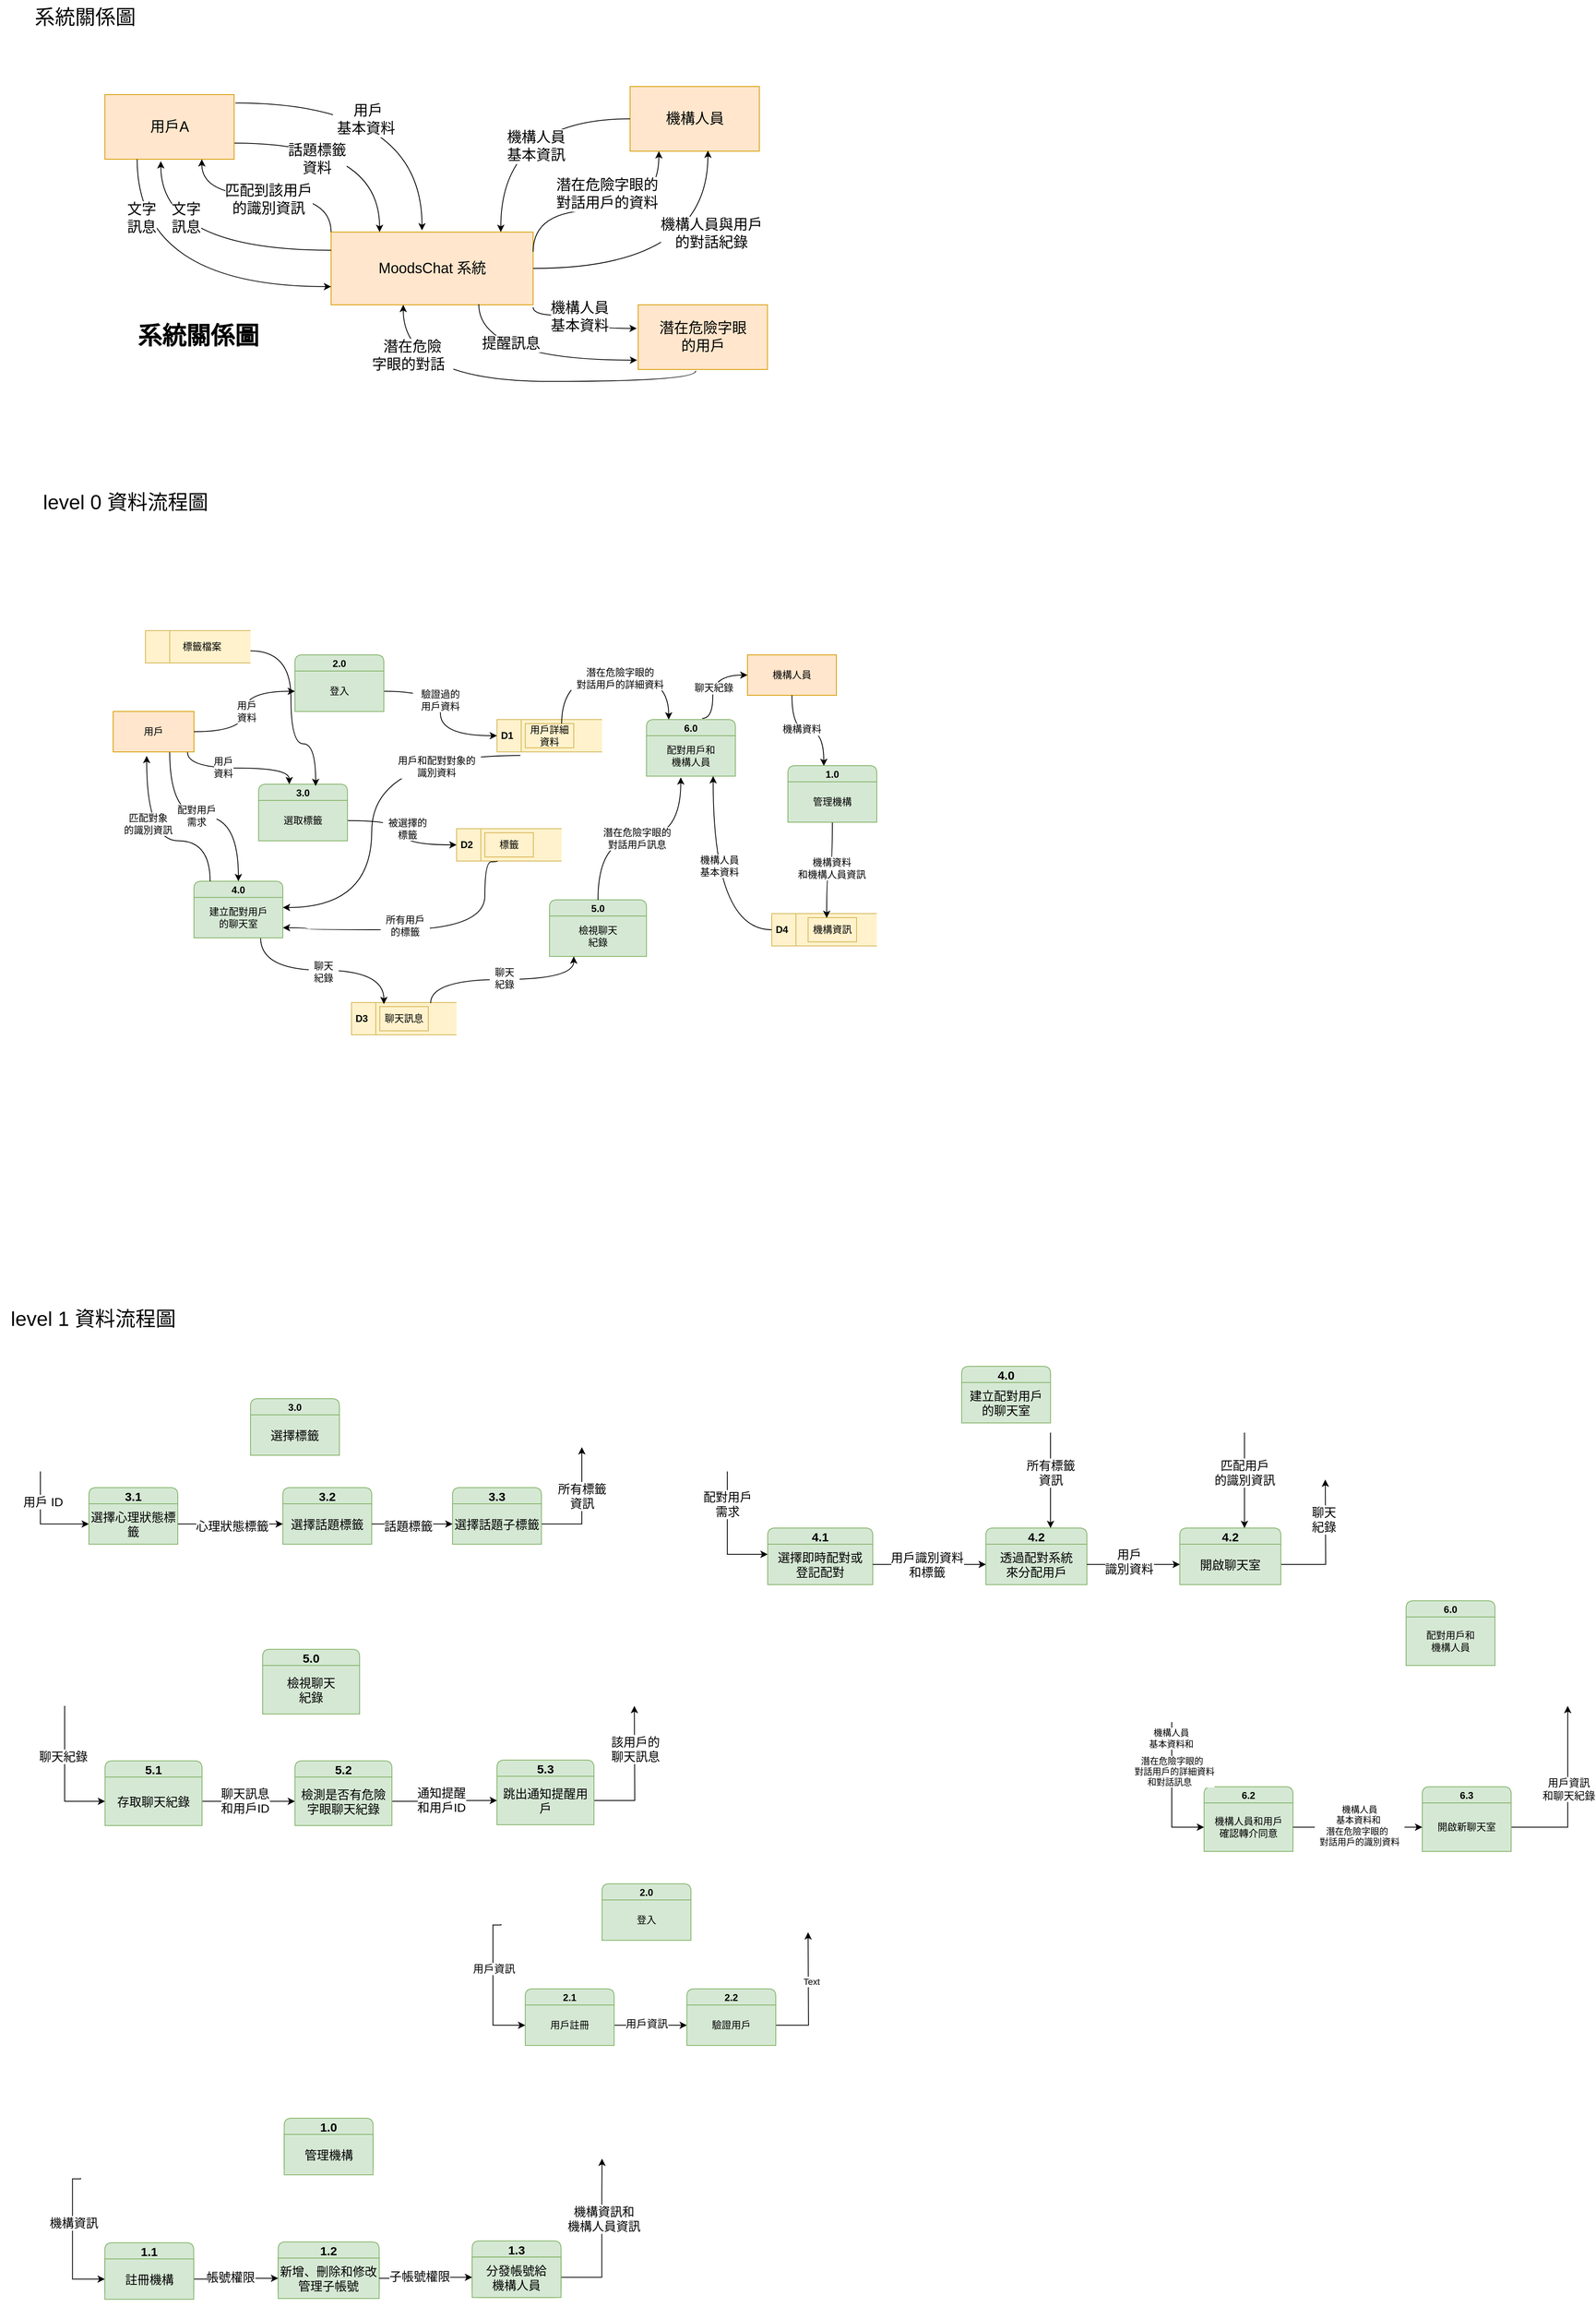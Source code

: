 <mxfile version="22.1.4" type="github">
  <diagram name="Page-1" id="b520641d-4fe3-3701-9064-5fc419738815">
    <mxGraphModel dx="1042" dy="1385" grid="1" gridSize="10" guides="1" tooltips="1" connect="1" arrows="1" fold="1" page="1" pageScale="1" pageWidth="1100" pageHeight="850" background="none" math="0" shadow="0">
      <root>
        <mxCell id="0" />
        <mxCell id="1" parent="0" />
        <mxCell id="XSnT0I2E9s_Pdc4EKmwq-57" value="&lt;font style=&quot;font-size: 25px;&quot;&gt;level 0 資料流程圖&lt;/font&gt;" style="text;html=1;align=center;verticalAlign=middle;resizable=0;points=[];autosize=1;strokeColor=none;fillColor=none;" parent="1" vertex="1">
          <mxGeometry x="70" y="-120" width="230" height="40" as="geometry" />
        </mxCell>
        <mxCell id="XSnT0I2E9s_Pdc4EKmwq-75" value="&lt;font style=&quot;font-size: 25px;&quot;&gt;系統關係圖&lt;/font&gt;" style="text;html=1;align=center;verticalAlign=middle;resizable=0;points=[];autosize=1;strokeColor=none;fillColor=none;" parent="1" vertex="1">
          <mxGeometry x="60" y="-720" width="150" height="40" as="geometry" />
        </mxCell>
        <mxCell id="XSnT0I2E9s_Pdc4EKmwq-82" value="&lt;font style=&quot;font-size: 25px;&quot;&gt;level 1 資料流程圖&lt;/font&gt;" style="text;html=1;align=center;verticalAlign=middle;resizable=0;points=[];autosize=1;strokeColor=none;fillColor=none;" parent="1" vertex="1">
          <mxGeometry x="30" y="890" width="230" height="40" as="geometry" />
        </mxCell>
        <mxCell id="K821H8Z_XoJj4-tN6GXi-30" value="" style="group" parent="1" vertex="1" connectable="0">
          <mxGeometry x="80" y="1010" width="670" height="180" as="geometry" />
        </mxCell>
        <mxCell id="XSnT0I2E9s_Pdc4EKmwq-91" value="3.0" style="swimlane;fontStyle=1;childLayout=stackLayout;horizontal=1;startSize=20;fillColor=#d5e8d4;horizontalStack=0;resizeParent=1;resizeParentMax=0;resizeLast=0;collapsible=0;marginBottom=0;swimlaneFillColor=#ffffff;rounded=1;fontFamily=Helvetica;verticalAlign=middle;strokeColor=#82b366;container=0;" parent="K821H8Z_XoJj4-tN6GXi-30" vertex="1">
          <mxGeometry x="260" width="110" height="70" as="geometry" />
        </mxCell>
        <mxCell id="XSnT0I2E9s_Pdc4EKmwq-98" value="3.1" style="swimlane;fontStyle=1;childLayout=stackLayout;horizontal=1;startSize=20;fillColor=#d5e8d4;horizontalStack=0;resizeParent=1;resizeParentMax=0;resizeLast=0;collapsible=0;marginBottom=0;swimlaneFillColor=#ffffff;rounded=1;fontFamily=Helvetica;verticalAlign=middle;strokeColor=#82b366;container=0;fontSize=15;" parent="K821H8Z_XoJj4-tN6GXi-30" vertex="1">
          <mxGeometry x="60" y="110" width="110" height="70" as="geometry" />
        </mxCell>
        <mxCell id="XSnT0I2E9s_Pdc4EKmwq-108" value="3.2" style="swimlane;fontStyle=1;childLayout=stackLayout;horizontal=1;startSize=20;fillColor=#d5e8d4;horizontalStack=0;resizeParent=1;resizeParentMax=0;resizeLast=0;collapsible=0;marginBottom=0;swimlaneFillColor=#ffffff;rounded=1;fontFamily=Helvetica;verticalAlign=middle;strokeColor=#82b366;container=0;fontSize=15;" parent="K821H8Z_XoJj4-tN6GXi-30" vertex="1">
          <mxGeometry x="300" y="110" width="110" height="70" as="geometry" />
        </mxCell>
        <mxCell id="XSnT0I2E9s_Pdc4EKmwq-114" value="3.3" style="swimlane;fontStyle=1;childLayout=stackLayout;horizontal=1;startSize=20;fillColor=#d5e8d4;horizontalStack=0;resizeParent=1;resizeParentMax=0;resizeLast=0;collapsible=0;marginBottom=0;swimlaneFillColor=#ffffff;rounded=1;fontFamily=Helvetica;verticalAlign=middle;strokeColor=#82b366;container=0;fontSize=15;" parent="K821H8Z_XoJj4-tN6GXi-30" vertex="1">
          <mxGeometry x="510" y="110" width="110" height="70" as="geometry" />
        </mxCell>
        <mxCell id="K821H8Z_XoJj4-tN6GXi-21" value="" style="endArrow=classic;html=1;rounded=0;entryX=0;entryY=0.5;entryDx=0;entryDy=0;fontSize=15;" parent="K821H8Z_XoJj4-tN6GXi-30" target="XSnT0I2E9s_Pdc4EKmwq-99" edge="1">
          <mxGeometry width="50" height="50" relative="1" as="geometry">
            <mxPoint y="90" as="sourcePoint" />
            <mxPoint x="20" y="70" as="targetPoint" />
            <Array as="points">
              <mxPoint y="130" />
              <mxPoint y="155" />
            </Array>
          </mxGeometry>
        </mxCell>
        <mxCell id="K821H8Z_XoJj4-tN6GXi-22" value="&lt;font style=&quot;font-size: 15px;&quot;&gt;用戶 ID&lt;/font&gt;" style="edgeLabel;html=1;align=center;verticalAlign=middle;resizable=0;points=[];container=0;fontSize=15;" parent="K821H8Z_XoJj4-tN6GXi-21" vertex="1" connectable="0">
          <mxGeometry x="-0.417" y="3" relative="1" as="geometry">
            <mxPoint as="offset" />
          </mxGeometry>
        </mxCell>
        <mxCell id="XSnT0I2E9s_Pdc4EKmwq-92" style="edgeStyle=orthogonalEdgeStyle;rounded=0;orthogonalLoop=1;jettySize=auto;html=1;exitX=0.5;exitY=1;exitDx=0;exitDy=0;fillColor=#d5e8d4;strokeColor=#82b366;fontSize=15;" parent="K821H8Z_XoJj4-tN6GXi-30" source="XSnT0I2E9s_Pdc4EKmwq-93" target="XSnT0I2E9s_Pdc4EKmwq-93" edge="1">
          <mxGeometry relative="1" as="geometry" />
        </mxCell>
        <mxCell id="XSnT0I2E9s_Pdc4EKmwq-93" value="選擇標籤" style="text;html=1;strokeColor=#82b366;fillColor=#d5e8d4;align=center;verticalAlign=middle;whiteSpace=wrap;rounded=0;container=0;fontSize=15;" parent="K821H8Z_XoJj4-tN6GXi-30" vertex="1">
          <mxGeometry x="260" y="20" width="110" height="50" as="geometry" />
        </mxCell>
        <mxCell id="XSnT0I2E9s_Pdc4EKmwq-99" value="選擇心理狀態標籤" style="text;html=1;strokeColor=#82b366;fillColor=#d5e8d4;align=center;verticalAlign=middle;whiteSpace=wrap;rounded=0;container=0;fontSize=15;" parent="K821H8Z_XoJj4-tN6GXi-30" vertex="1">
          <mxGeometry x="60" y="130" width="110" height="50" as="geometry" />
        </mxCell>
        <mxCell id="XSnT0I2E9s_Pdc4EKmwq-100" style="edgeStyle=orthogonalEdgeStyle;rounded=0;orthogonalLoop=1;jettySize=auto;html=1;exitX=0.5;exitY=1;exitDx=0;exitDy=0;fillColor=#d5e8d4;strokeColor=#82b366;fontSize=15;" parent="K821H8Z_XoJj4-tN6GXi-30" source="XSnT0I2E9s_Pdc4EKmwq-99" target="XSnT0I2E9s_Pdc4EKmwq-99" edge="1">
          <mxGeometry relative="1" as="geometry" />
        </mxCell>
        <mxCell id="XSnT0I2E9s_Pdc4EKmwq-109" value="選擇話題標籤" style="text;html=1;strokeColor=#82b366;fillColor=#d5e8d4;align=center;verticalAlign=middle;whiteSpace=wrap;rounded=0;container=0;fontSize=15;" parent="K821H8Z_XoJj4-tN6GXi-30" vertex="1">
          <mxGeometry x="300" y="130" width="110" height="50" as="geometry" />
        </mxCell>
        <mxCell id="K821H8Z_XoJj4-tN6GXi-3" style="edgeStyle=orthogonalEdgeStyle;rounded=0;orthogonalLoop=1;jettySize=auto;html=1;entryX=0;entryY=0.5;entryDx=0;entryDy=0;fontSize=15;" parent="K821H8Z_XoJj4-tN6GXi-30" source="XSnT0I2E9s_Pdc4EKmwq-99" target="XSnT0I2E9s_Pdc4EKmwq-109" edge="1">
          <mxGeometry relative="1" as="geometry" />
        </mxCell>
        <mxCell id="K821H8Z_XoJj4-tN6GXi-7" value="&lt;font style=&quot;font-size: 15px;&quot;&gt;心理狀態標籤&lt;/font&gt;" style="edgeLabel;html=1;align=center;verticalAlign=middle;resizable=0;points=[];container=0;fontSize=15;" parent="K821H8Z_XoJj4-tN6GXi-3" vertex="1" connectable="0">
          <mxGeometry x="0.02" y="-2" relative="1" as="geometry">
            <mxPoint as="offset" />
          </mxGeometry>
        </mxCell>
        <mxCell id="XSnT0I2E9s_Pdc4EKmwq-110" style="edgeStyle=orthogonalEdgeStyle;rounded=0;orthogonalLoop=1;jettySize=auto;html=1;exitX=0.5;exitY=1;exitDx=0;exitDy=0;fillColor=#d5e8d4;strokeColor=#82b366;fontSize=15;" parent="K821H8Z_XoJj4-tN6GXi-30" source="XSnT0I2E9s_Pdc4EKmwq-109" target="XSnT0I2E9s_Pdc4EKmwq-109" edge="1">
          <mxGeometry relative="1" as="geometry" />
        </mxCell>
        <mxCell id="XSnT0I2E9s_Pdc4EKmwq-116" style="edgeStyle=orthogonalEdgeStyle;rounded=0;orthogonalLoop=1;jettySize=auto;html=1;exitX=0.5;exitY=1;exitDx=0;exitDy=0;fillColor=#d5e8d4;strokeColor=#82b366;fontSize=15;" parent="K821H8Z_XoJj4-tN6GXi-30" edge="1">
          <mxGeometry relative="1" as="geometry">
            <mxPoint x="576" y="180" as="sourcePoint" />
            <mxPoint x="576" y="180" as="targetPoint" />
          </mxGeometry>
        </mxCell>
        <mxCell id="K821H8Z_XoJj4-tN6GXi-16" style="edgeStyle=orthogonalEdgeStyle;rounded=0;orthogonalLoop=1;jettySize=auto;html=1;fontSize=15;" parent="K821H8Z_XoJj4-tN6GXi-30" source="XSnT0I2E9s_Pdc4EKmwq-115" edge="1">
          <mxGeometry relative="1" as="geometry">
            <mxPoint x="670" y="60" as="targetPoint" />
            <Array as="points">
              <mxPoint x="670" y="155" />
              <mxPoint x="670" y="80" />
            </Array>
          </mxGeometry>
        </mxCell>
        <mxCell id="K821H8Z_XoJj4-tN6GXi-17" value="&lt;font style=&quot;font-size: 15px;&quot;&gt;所有標籤&lt;br style=&quot;font-size: 15px;&quot;&gt;資訊&lt;br style=&quot;font-size: 15px;&quot;&gt;&lt;/font&gt;" style="edgeLabel;html=1;align=center;verticalAlign=middle;resizable=0;points=[];container=0;fontSize=15;" parent="K821H8Z_XoJj4-tN6GXi-16" vertex="1" connectable="0">
          <mxGeometry x="-0.092" y="-2" relative="1" as="geometry">
            <mxPoint x="-2" y="-19" as="offset" />
          </mxGeometry>
        </mxCell>
        <mxCell id="XSnT0I2E9s_Pdc4EKmwq-115" value="選擇話題子標籤" style="text;html=1;strokeColor=#82b366;fillColor=#d5e8d4;align=center;verticalAlign=middle;whiteSpace=wrap;rounded=0;container=0;fontSize=15;" parent="K821H8Z_XoJj4-tN6GXi-30" vertex="1">
          <mxGeometry x="510" y="130" width="110" height="50" as="geometry" />
        </mxCell>
        <mxCell id="K821H8Z_XoJj4-tN6GXi-6" style="edgeStyle=orthogonalEdgeStyle;rounded=0;orthogonalLoop=1;jettySize=auto;html=1;entryX=0;entryY=0.5;entryDx=0;entryDy=0;fontSize=15;" parent="K821H8Z_XoJj4-tN6GXi-30" source="XSnT0I2E9s_Pdc4EKmwq-109" target="XSnT0I2E9s_Pdc4EKmwq-115" edge="1">
          <mxGeometry relative="1" as="geometry">
            <mxPoint x="485" y="155" as="targetPoint" />
          </mxGeometry>
        </mxCell>
        <mxCell id="K821H8Z_XoJj4-tN6GXi-9" value="&lt;font style=&quot;font-size: 15px;&quot;&gt;話題標籤&lt;/font&gt;" style="edgeLabel;html=1;align=center;verticalAlign=middle;resizable=0;points=[];container=0;fontSize=15;" parent="K821H8Z_XoJj4-tN6GXi-6" vertex="1" connectable="0">
          <mxGeometry x="-0.096" y="-2" relative="1" as="geometry">
            <mxPoint as="offset" />
          </mxGeometry>
        </mxCell>
        <mxCell id="XSnT0I2E9s_Pdc4EKmwq-78" value="2.0" style="swimlane;fontStyle=1;childLayout=stackLayout;horizontal=1;startSize=20;fillColor=#d5e8d4;horizontalStack=0;resizeParent=1;resizeParentMax=0;resizeLast=0;collapsible=0;marginBottom=0;swimlaneFillColor=#ffffff;rounded=1;fontFamily=Helvetica;verticalAlign=middle;strokeColor=#82b366;container=0;" parent="1" vertex="1">
          <mxGeometry x="775" y="1610" width="110" height="70" as="geometry" />
        </mxCell>
        <mxCell id="XSnT0I2E9s_Pdc4EKmwq-83" value="2.1" style="swimlane;fontStyle=1;childLayout=stackLayout;horizontal=1;startSize=20;fillColor=#d5e8d4;horizontalStack=0;resizeParent=1;resizeParentMax=0;resizeLast=0;collapsible=0;marginBottom=0;swimlaneFillColor=#ffffff;rounded=1;fontFamily=Helvetica;verticalAlign=middle;strokeColor=#82b366;container=0;" parent="1" vertex="1">
          <mxGeometry x="680" y="1740" width="110" height="70" as="geometry" />
        </mxCell>
        <mxCell id="XSnT0I2E9s_Pdc4EKmwq-86" value="2.2" style="swimlane;fontStyle=1;childLayout=stackLayout;horizontal=1;startSize=20;fillColor=#d5e8d4;horizontalStack=0;resizeParent=1;resizeParentMax=0;resizeLast=0;collapsible=0;marginBottom=0;swimlaneFillColor=#ffffff;rounded=1;fontFamily=Helvetica;verticalAlign=middle;strokeColor=#82b366;container=0;" parent="1" vertex="1">
          <mxGeometry x="880" y="1740" width="110" height="70" as="geometry" />
        </mxCell>
        <mxCell id="XSnT0I2E9s_Pdc4EKmwq-79" value="登入" style="text;html=1;strokeColor=#82b366;fillColor=#d5e8d4;align=center;verticalAlign=middle;whiteSpace=wrap;rounded=0;container=0;" parent="1" vertex="1">
          <mxGeometry x="775" y="1630" width="110" height="50" as="geometry" />
        </mxCell>
        <mxCell id="XSnT0I2E9s_Pdc4EKmwq-80" style="edgeStyle=orthogonalEdgeStyle;rounded=0;orthogonalLoop=1;jettySize=auto;html=1;exitX=0.5;exitY=1;exitDx=0;exitDy=0;fillColor=#d5e8d4;strokeColor=#82b366;" parent="1" source="XSnT0I2E9s_Pdc4EKmwq-79" target="XSnT0I2E9s_Pdc4EKmwq-79" edge="1">
          <mxGeometry relative="1" as="geometry" />
        </mxCell>
        <mxCell id="K821H8Z_XoJj4-tN6GXi-78" style="edgeStyle=orthogonalEdgeStyle;rounded=0;orthogonalLoop=1;jettySize=auto;html=1;entryX=0;entryY=0.5;entryDx=0;entryDy=0;" parent="1" source="XSnT0I2E9s_Pdc4EKmwq-84" target="XSnT0I2E9s_Pdc4EKmwq-87" edge="1">
          <mxGeometry relative="1" as="geometry" />
        </mxCell>
        <mxCell id="K821H8Z_XoJj4-tN6GXi-79" value="&lt;font style=&quot;font-size: 13px;&quot;&gt;用戶資訊&lt;/font&gt;" style="edgeLabel;html=1;align=center;verticalAlign=middle;resizable=0;points=[];" parent="K821H8Z_XoJj4-tN6GXi-78" vertex="1" connectable="0">
          <mxGeometry x="-0.12" y="2" relative="1" as="geometry">
            <mxPoint as="offset" />
          </mxGeometry>
        </mxCell>
        <mxCell id="XSnT0I2E9s_Pdc4EKmwq-84" value="用戶註冊" style="text;html=1;strokeColor=#82b366;fillColor=#d5e8d4;align=center;verticalAlign=middle;whiteSpace=wrap;rounded=0;container=0;" parent="1" vertex="1">
          <mxGeometry x="680" y="1760" width="110" height="50" as="geometry" />
        </mxCell>
        <mxCell id="K821H8Z_XoJj4-tN6GXi-80" style="edgeStyle=orthogonalEdgeStyle;rounded=0;orthogonalLoop=1;jettySize=auto;html=1;" parent="1" source="XSnT0I2E9s_Pdc4EKmwq-87" edge="1">
          <mxGeometry relative="1" as="geometry">
            <mxPoint x="1030" y="1670" as="targetPoint" />
          </mxGeometry>
        </mxCell>
        <mxCell id="K821H8Z_XoJj4-tN6GXi-81" value="Text" style="edgeLabel;html=1;align=center;verticalAlign=middle;resizable=0;points=[];" parent="K821H8Z_XoJj4-tN6GXi-80" vertex="1" connectable="0">
          <mxGeometry x="0.213" y="-3" relative="1" as="geometry">
            <mxPoint as="offset" />
          </mxGeometry>
        </mxCell>
        <mxCell id="XSnT0I2E9s_Pdc4EKmwq-87" value="驗證用戶" style="text;html=1;strokeColor=#82b366;fillColor=#d5e8d4;align=center;verticalAlign=middle;whiteSpace=wrap;rounded=0;container=0;" parent="1" vertex="1">
          <mxGeometry x="880" y="1760" width="110" height="50" as="geometry" />
        </mxCell>
        <mxCell id="XSnT0I2E9s_Pdc4EKmwq-88" style="edgeStyle=orthogonalEdgeStyle;rounded=0;orthogonalLoop=1;jettySize=auto;html=1;exitX=0.5;exitY=1;exitDx=0;exitDy=0;fillColor=#d5e8d4;strokeColor=#82b366;" parent="1" source="XSnT0I2E9s_Pdc4EKmwq-87" target="XSnT0I2E9s_Pdc4EKmwq-87" edge="1">
          <mxGeometry relative="1" as="geometry" />
        </mxCell>
        <mxCell id="K821H8Z_XoJj4-tN6GXi-75" style="edgeStyle=orthogonalEdgeStyle;rounded=0;orthogonalLoop=1;jettySize=auto;html=1;entryX=0;entryY=0.5;entryDx=0;entryDy=0;" parent="1" edge="1">
          <mxGeometry relative="1" as="geometry">
            <mxPoint x="680" y="1785" as="targetPoint" />
            <mxPoint x="650" y="1660" as="sourcePoint" />
            <Array as="points">
              <mxPoint x="650" y="1661" />
              <mxPoint x="640" y="1661" />
              <mxPoint x="640" y="1785" />
            </Array>
          </mxGeometry>
        </mxCell>
        <mxCell id="K821H8Z_XoJj4-tN6GXi-76" value="&lt;font style=&quot;font-size: 13px;&quot;&gt;用戶資訊&lt;/font&gt;" style="edgeLabel;html=1;align=center;verticalAlign=middle;resizable=0;points=[];" parent="K821H8Z_XoJj4-tN6GXi-75" vertex="1" connectable="0">
          <mxGeometry x="-0.259" y="1" relative="1" as="geometry">
            <mxPoint as="offset" />
          </mxGeometry>
        </mxCell>
        <mxCell id="XSnT0I2E9s_Pdc4EKmwq-134" value="5.0" style="swimlane;fontStyle=1;childLayout=stackLayout;horizontal=1;startSize=20;fillColor=#d5e8d4;horizontalStack=0;resizeParent=1;resizeParentMax=0;resizeLast=0;collapsible=0;marginBottom=0;swimlaneFillColor=#ffffff;rounded=1;fontFamily=Helvetica;verticalAlign=middle;strokeColor=#82b366;container=0;fontSize=15;" parent="1" vertex="1">
          <mxGeometry x="355" y="1320" width="120" height="80" as="geometry" />
        </mxCell>
        <mxCell id="XSnT0I2E9s_Pdc4EKmwq-137" value="5.1" style="swimlane;fontStyle=1;childLayout=stackLayout;horizontal=1;startSize=20;fillColor=#d5e8d4;horizontalStack=0;resizeParent=1;resizeParentMax=0;resizeLast=0;collapsible=0;marginBottom=0;swimlaneFillColor=#ffffff;rounded=1;fontFamily=Helvetica;verticalAlign=middle;strokeColor=#82b366;container=0;fontSize=15;" parent="1" vertex="1">
          <mxGeometry x="160" y="1458" width="120" height="80" as="geometry" />
        </mxCell>
        <mxCell id="XSnT0I2E9s_Pdc4EKmwq-141" value="5.2" style="swimlane;fontStyle=1;childLayout=stackLayout;horizontal=1;startSize=20;fillColor=#d5e8d4;horizontalStack=0;resizeParent=1;resizeParentMax=0;resizeLast=0;collapsible=0;marginBottom=0;swimlaneFillColor=#ffffff;rounded=1;fontFamily=Helvetica;verticalAlign=middle;strokeColor=#82b366;container=0;fontSize=15;" parent="1" vertex="1">
          <mxGeometry x="395" y="1458" width="120" height="80" as="geometry" />
        </mxCell>
        <mxCell id="XSnT0I2E9s_Pdc4EKmwq-145" value="5.3" style="swimlane;fontStyle=1;childLayout=stackLayout;horizontal=1;startSize=20;fillColor=#d5e8d4;horizontalStack=0;resizeParent=1;resizeParentMax=0;resizeLast=0;collapsible=0;marginBottom=0;swimlaneFillColor=#ffffff;rounded=1;fontFamily=Helvetica;verticalAlign=middle;strokeColor=#82b366;container=0;fontSize=15;" parent="1" vertex="1">
          <mxGeometry x="645" y="1457" width="120" height="80" as="geometry" />
        </mxCell>
        <mxCell id="XSnT0I2E9s_Pdc4EKmwq-135" style="edgeStyle=orthogonalEdgeStyle;rounded=0;orthogonalLoop=1;jettySize=auto;html=1;exitX=0.5;exitY=1;exitDx=0;exitDy=0;fillColor=#d5e8d4;strokeColor=#82b366;fontSize=15;" parent="1" source="XSnT0I2E9s_Pdc4EKmwq-136" target="XSnT0I2E9s_Pdc4EKmwq-136" edge="1">
          <mxGeometry relative="1" as="geometry" />
        </mxCell>
        <mxCell id="XSnT0I2E9s_Pdc4EKmwq-136" value="檢視聊天&lt;br style=&quot;font-size: 15px;&quot;&gt;紀錄" style="text;html=1;strokeColor=#82b366;fillColor=#d5e8d4;align=center;verticalAlign=middle;whiteSpace=wrap;rounded=0;container=0;fontSize=15;" parent="1" vertex="1">
          <mxGeometry x="355" y="1340" width="120" height="60" as="geometry" />
        </mxCell>
        <mxCell id="XSnT0I2E9s_Pdc4EKmwq-138" style="edgeStyle=orthogonalEdgeStyle;rounded=0;orthogonalLoop=1;jettySize=auto;html=1;exitX=0.5;exitY=1;exitDx=0;exitDy=0;fillColor=#d5e8d4;strokeColor=#82b366;fontSize=15;" parent="1" source="XSnT0I2E9s_Pdc4EKmwq-139" target="XSnT0I2E9s_Pdc4EKmwq-139" edge="1">
          <mxGeometry relative="1" as="geometry" />
        </mxCell>
        <mxCell id="K821H8Z_XoJj4-tN6GXi-83" style="edgeStyle=orthogonalEdgeStyle;rounded=0;orthogonalLoop=1;jettySize=auto;html=1;entryX=0;entryY=0.5;entryDx=0;entryDy=0;fontSize=15;" parent="1" target="XSnT0I2E9s_Pdc4EKmwq-139" edge="1">
          <mxGeometry relative="1" as="geometry">
            <mxPoint x="130" y="1410" as="targetPoint" />
            <mxPoint x="110" y="1390" as="sourcePoint" />
            <Array as="points">
              <mxPoint x="110" y="1508" />
            </Array>
          </mxGeometry>
        </mxCell>
        <mxCell id="K821H8Z_XoJj4-tN6GXi-84" value="&lt;span style=&quot;font-size: 15px;&quot;&gt;聊天紀錄&lt;br&gt;&lt;/span&gt;" style="edgeLabel;html=1;align=center;verticalAlign=middle;resizable=0;points=[];fontSize=15;" parent="K821H8Z_XoJj4-tN6GXi-83" vertex="1" connectable="0">
          <mxGeometry x="-0.27" y="-2" relative="1" as="geometry">
            <mxPoint as="offset" />
          </mxGeometry>
        </mxCell>
        <mxCell id="K821H8Z_XoJj4-tN6GXi-87" style="edgeStyle=orthogonalEdgeStyle;rounded=0;orthogonalLoop=1;jettySize=auto;html=1;entryX=0;entryY=0.5;entryDx=0;entryDy=0;fontSize=15;" parent="1" source="XSnT0I2E9s_Pdc4EKmwq-139" target="XSnT0I2E9s_Pdc4EKmwq-143" edge="1">
          <mxGeometry relative="1" as="geometry" />
        </mxCell>
        <mxCell id="K821H8Z_XoJj4-tN6GXi-89" value="&lt;font style=&quot;font-size: 15px;&quot;&gt;聊天訊息&lt;br&gt;和用戶ID&lt;br&gt;&lt;/font&gt;" style="edgeLabel;html=1;align=center;verticalAlign=middle;resizable=0;points=[];fontSize=15;" parent="K821H8Z_XoJj4-tN6GXi-87" vertex="1" connectable="0">
          <mxGeometry x="0.009" y="3" relative="1" as="geometry">
            <mxPoint x="-5" y="2" as="offset" />
          </mxGeometry>
        </mxCell>
        <mxCell id="XSnT0I2E9s_Pdc4EKmwq-139" value="存取聊天紀錄" style="text;html=1;strokeColor=#82b366;fillColor=#d5e8d4;align=center;verticalAlign=middle;whiteSpace=wrap;rounded=0;container=0;fontSize=15;" parent="1" vertex="1">
          <mxGeometry x="160" y="1478" width="120" height="60" as="geometry" />
        </mxCell>
        <mxCell id="XSnT0I2E9s_Pdc4EKmwq-142" style="edgeStyle=orthogonalEdgeStyle;rounded=0;orthogonalLoop=1;jettySize=auto;html=1;exitX=0.5;exitY=1;exitDx=0;exitDy=0;fillColor=#d5e8d4;strokeColor=#82b366;fontSize=15;" parent="1" source="XSnT0I2E9s_Pdc4EKmwq-143" target="XSnT0I2E9s_Pdc4EKmwq-143" edge="1">
          <mxGeometry relative="1" as="geometry" />
        </mxCell>
        <mxCell id="K821H8Z_XoJj4-tN6GXi-90" style="edgeStyle=orthogonalEdgeStyle;rounded=0;orthogonalLoop=1;jettySize=auto;html=1;fontSize=15;" parent="1" source="XSnT0I2E9s_Pdc4EKmwq-143" target="XSnT0I2E9s_Pdc4EKmwq-147" edge="1">
          <mxGeometry relative="1" as="geometry" />
        </mxCell>
        <mxCell id="K821H8Z_XoJj4-tN6GXi-99" value="通知提醒&lt;br&gt;和用戶ID" style="edgeLabel;html=1;align=center;verticalAlign=middle;resizable=0;points=[];fontSize=15;" parent="K821H8Z_XoJj4-tN6GXi-90" vertex="1" connectable="0">
          <mxGeometry x="-0.01" y="3" relative="1" as="geometry">
            <mxPoint x="-1" y="-2" as="offset" />
          </mxGeometry>
        </mxCell>
        <mxCell id="XSnT0I2E9s_Pdc4EKmwq-143" value="檢測是否有危險字眼聊天紀錄" style="text;html=1;strokeColor=#82b366;fillColor=#d5e8d4;align=center;verticalAlign=middle;whiteSpace=wrap;rounded=0;container=0;fontSize=15;" parent="1" vertex="1">
          <mxGeometry x="395" y="1478" width="120" height="60" as="geometry" />
        </mxCell>
        <mxCell id="XSnT0I2E9s_Pdc4EKmwq-146" style="edgeStyle=orthogonalEdgeStyle;rounded=0;orthogonalLoop=1;jettySize=auto;html=1;exitX=0.5;exitY=1;exitDx=0;exitDy=0;fillColor=#d5e8d4;strokeColor=#82b366;fontSize=15;" parent="1" source="XSnT0I2E9s_Pdc4EKmwq-147" target="XSnT0I2E9s_Pdc4EKmwq-147" edge="1">
          <mxGeometry relative="1" as="geometry" />
        </mxCell>
        <mxCell id="K821H8Z_XoJj4-tN6GXi-100" style="edgeStyle=orthogonalEdgeStyle;rounded=0;orthogonalLoop=1;jettySize=auto;html=1;fontSize=15;" parent="1" source="XSnT0I2E9s_Pdc4EKmwq-147" edge="1">
          <mxGeometry relative="1" as="geometry">
            <mxPoint x="815" y="1390" as="targetPoint" />
          </mxGeometry>
        </mxCell>
        <mxCell id="K821H8Z_XoJj4-tN6GXi-101" value="&lt;font style=&quot;font-size: 15px;&quot;&gt;該用戶的&lt;br&gt;聊天訊息&lt;/font&gt;" style="edgeLabel;html=1;align=center;verticalAlign=middle;resizable=0;points=[];fontSize=15;" parent="K821H8Z_XoJj4-tN6GXi-100" vertex="1" connectable="0">
          <mxGeometry x="0.372" y="-1" relative="1" as="geometry">
            <mxPoint as="offset" />
          </mxGeometry>
        </mxCell>
        <mxCell id="XSnT0I2E9s_Pdc4EKmwq-147" value="跳出通知提醒用戶" style="text;html=1;strokeColor=#82b366;fillColor=#d5e8d4;align=center;verticalAlign=middle;whiteSpace=wrap;rounded=0;container=0;fontSize=15;" parent="1" vertex="1">
          <mxGeometry x="645" y="1477" width="120" height="60" as="geometry" />
        </mxCell>
        <mxCell id="KUBz-K5o_VqW28EiwCGI-49" value="" style="group" parent="1" vertex="1" connectable="0">
          <mxGeometry x="1480" y="1350" width="490" height="220" as="geometry" />
        </mxCell>
        <mxCell id="XSnT0I2E9s_Pdc4EKmwq-291" value="6.2" style="swimlane;fontStyle=1;childLayout=stackLayout;horizontal=1;startSize=20;fillColor=#d5e8d4;horizontalStack=0;resizeParent=1;resizeParentMax=0;resizeLast=0;collapsible=0;marginBottom=0;swimlaneFillColor=#ffffff;rounded=1;fontFamily=Helvetica;verticalAlign=middle;container=0;strokeColor=#82b366;" parent="KUBz-K5o_VqW28EiwCGI-49" vertex="1">
          <mxGeometry x="40" y="140" width="110" height="70" as="geometry" />
        </mxCell>
        <mxCell id="KUBz-K5o_VqW28EiwCGI-38" style="edgeStyle=orthogonalEdgeStyle;rounded=0;orthogonalLoop=1;jettySize=auto;html=1;entryX=0;entryY=0.5;entryDx=0;entryDy=0;" parent="KUBz-K5o_VqW28EiwCGI-49" target="XSnT0I2E9s_Pdc4EKmwq-292" edge="1">
          <mxGeometry relative="1" as="geometry">
            <mxPoint x="10" y="70" as="targetPoint" />
            <mxPoint y="60" as="sourcePoint" />
            <Array as="points">
              <mxPoint y="190" />
            </Array>
          </mxGeometry>
        </mxCell>
        <mxCell id="KUBz-K5o_VqW28EiwCGI-41" value="機構人員&lt;br style=&quot;border-color: var(--border-color);&quot;&gt;基本資料和" style="edgeLabel;html=1;align=center;verticalAlign=middle;resizable=0;points=[];" parent="KUBz-K5o_VqW28EiwCGI-38" vertex="1" connectable="0">
          <mxGeometry x="-0.727" y="-1" relative="1" as="geometry">
            <mxPoint y="-3" as="offset" />
          </mxGeometry>
        </mxCell>
        <mxCell id="KUBz-K5o_VqW28EiwCGI-43" value="&amp;nbsp; 潛在危險字眼的&amp;nbsp;&amp;nbsp;&lt;br style=&quot;border-color: var(--border-color);&quot;&gt;&amp;nbsp; 對話用戶的詳細資料&lt;br&gt;和對話訊息&amp;nbsp;&amp;nbsp;" style="edgeLabel;html=1;align=center;verticalAlign=middle;resizable=0;points=[];" parent="KUBz-K5o_VqW28EiwCGI-38" vertex="1" connectable="0">
          <mxGeometry x="-0.256" relative="1" as="geometry">
            <mxPoint y="-2" as="offset" />
          </mxGeometry>
        </mxCell>
        <mxCell id="XSnT0I2E9s_Pdc4EKmwq-292" value="機構人員和用戶&lt;br&gt;確認轉介同意" style="text;html=1;strokeColor=#82b366;fillColor=#d5e8d4;align=center;verticalAlign=middle;whiteSpace=wrap;rounded=0;container=0;" parent="KUBz-K5o_VqW28EiwCGI-49" vertex="1">
          <mxGeometry x="40" y="160" width="110" height="60" as="geometry" />
        </mxCell>
        <mxCell id="XSnT0I2E9s_Pdc4EKmwq-293" value="6.3" style="swimlane;fontStyle=1;childLayout=stackLayout;horizontal=1;startSize=20;fillColor=#d5e8d4;horizontalStack=0;resizeParent=1;resizeParentMax=0;resizeLast=0;collapsible=0;marginBottom=0;swimlaneFillColor=#ffffff;rounded=1;fontFamily=Helvetica;verticalAlign=middle;container=0;strokeColor=#82b366;" parent="KUBz-K5o_VqW28EiwCGI-49" vertex="1">
          <mxGeometry x="310" y="140" width="110" height="70" as="geometry" />
        </mxCell>
        <mxCell id="K821H8Z_XoJj4-tN6GXi-55" style="edgeStyle=orthogonalEdgeStyle;rounded=0;orthogonalLoop=1;jettySize=auto;html=1;" parent="KUBz-K5o_VqW28EiwCGI-49" source="XSnT0I2E9s_Pdc4EKmwq-294" edge="1">
          <mxGeometry relative="1" as="geometry">
            <mxPoint x="490" y="40" as="targetPoint" />
            <Array as="points">
              <mxPoint x="490" y="190" />
              <mxPoint x="490" y="60" />
            </Array>
          </mxGeometry>
        </mxCell>
        <mxCell id="K821H8Z_XoJj4-tN6GXi-56" value="用戶資訊&lt;br&gt;和聊天紀錄" style="edgeLabel;html=1;align=center;verticalAlign=middle;resizable=0;points=[];fontSize=13;" parent="K821H8Z_XoJj4-tN6GXi-55" vertex="1" connectable="0">
          <mxGeometry x="0.07" y="-1" relative="1" as="geometry">
            <mxPoint as="offset" />
          </mxGeometry>
        </mxCell>
        <mxCell id="XSnT0I2E9s_Pdc4EKmwq-294" value="開啟新聊天室" style="text;html=1;strokeColor=#82b366;fillColor=#d5e8d4;align=center;verticalAlign=middle;whiteSpace=wrap;rounded=0;container=0;" parent="KUBz-K5o_VqW28EiwCGI-49" vertex="1">
          <mxGeometry x="310" y="160" width="110" height="60" as="geometry" />
        </mxCell>
        <mxCell id="K821H8Z_XoJj4-tN6GXi-50" style="edgeStyle=orthogonalEdgeStyle;rounded=0;orthogonalLoop=1;jettySize=auto;html=1;entryX=0;entryY=0.5;entryDx=0;entryDy=0;" parent="KUBz-K5o_VqW28EiwCGI-49" source="XSnT0I2E9s_Pdc4EKmwq-292" target="XSnT0I2E9s_Pdc4EKmwq-294" edge="1">
          <mxGeometry relative="1" as="geometry" />
        </mxCell>
        <mxCell id="K821H8Z_XoJj4-tN6GXi-54" value="機構人員&lt;br style=&quot;border-color: var(--border-color);&quot;&gt;基本資料和&amp;nbsp; &lt;br&gt;潛在危險字眼的&amp;nbsp;&amp;nbsp;&lt;br style=&quot;border-color: var(--border-color);&quot;&gt;&amp;nbsp; 對話用戶的識別資料&amp;nbsp;&amp;nbsp;" style="edgeLabel;html=1;align=center;verticalAlign=middle;resizable=0;points=[];" parent="K821H8Z_XoJj4-tN6GXi-50" vertex="1" connectable="0">
          <mxGeometry x="0.025" y="2" relative="1" as="geometry">
            <mxPoint as="offset" />
          </mxGeometry>
        </mxCell>
        <mxCell id="fNcy3bQCWvAig09WXgaw-86" value="" style="group;fontSize=18;" parent="1" vertex="1" connectable="0">
          <mxGeometry x="159.72" y="-630" width="820" height="397" as="geometry" />
        </mxCell>
        <mxCell id="fNcy3bQCWvAig09WXgaw-78" value="&lt;font size=&quot;1&quot; style=&quot;&quot;&gt;&lt;b style=&quot;font-size: 30px;&quot;&gt;系統關係圖&lt;/b&gt;&lt;/font&gt;" style="text;html=1;align=center;verticalAlign=middle;resizable=0;points=[];autosize=1;strokeColor=none;fillColor=none;container=0;fontSize=18;" parent="fNcy3bQCWvAig09WXgaw-86" vertex="1">
          <mxGeometry x="30" y="300" width="170" height="50" as="geometry" />
        </mxCell>
        <mxCell id="XSnT0I2E9s_Pdc4EKmwq-58" value="&lt;font style=&quot;font-size: 18px;&quot;&gt;MoodsChat 系統&lt;/font&gt;" style="html=1;dashed=0;whiteSpace=wrap;fillColor=#ffe6cc;strokeColor=#d79b00;container=0;fontSize=18;" parent="fNcy3bQCWvAig09WXgaw-86" vertex="1">
          <mxGeometry x="280" y="197" width="250" height="90" as="geometry" />
        </mxCell>
        <mxCell id="XSnT0I2E9s_Pdc4EKmwq-73" style="edgeStyle=orthogonalEdgeStyle;orthogonalLoop=1;jettySize=auto;html=1;exitX=1;exitY=0.75;exitDx=0;exitDy=0;curved=1;fontSize=18;" parent="fNcy3bQCWvAig09WXgaw-86" source="XSnT0I2E9s_Pdc4EKmwq-59" edge="1">
          <mxGeometry relative="1" as="geometry">
            <Array as="points">
              <mxPoint x="340" y="87" />
            </Array>
            <mxPoint x="340" y="197" as="targetPoint" />
          </mxGeometry>
        </mxCell>
        <mxCell id="XSnT0I2E9s_Pdc4EKmwq-74" value="&lt;font style=&quot;font-size: 18px;&quot;&gt;話題標籤&lt;br style=&quot;font-size: 18px;&quot;&gt;&amp;nbsp;資料&amp;nbsp;&lt;/font&gt;" style="edgeLabel;html=1;align=center;verticalAlign=middle;resizable=0;points=[];container=0;fontSize=18;" parent="XSnT0I2E9s_Pdc4EKmwq-73" vertex="1" connectable="0">
          <mxGeometry x="-0.35" y="-8" relative="1" as="geometry">
            <mxPoint x="8" y="12" as="offset" />
          </mxGeometry>
        </mxCell>
        <mxCell id="XSnT0I2E9s_Pdc4EKmwq-59" value="&lt;font style=&quot;font-size: 18px;&quot;&gt;用戶A&lt;/font&gt;" style="html=1;dashed=0;whiteSpace=wrap;fillColor=#ffe6cc;strokeColor=#d79b00;container=0;fontSize=18;" parent="fNcy3bQCWvAig09WXgaw-86" vertex="1">
          <mxGeometry y="27" width="160" height="80" as="geometry" />
        </mxCell>
        <mxCell id="XSnT0I2E9s_Pdc4EKmwq-322" style="edgeStyle=orthogonalEdgeStyle;orthogonalLoop=1;jettySize=auto;html=1;entryX=0.433;entryY=1.03;entryDx=0;entryDy=0;exitX=0;exitY=0.25;exitDx=0;exitDy=0;curved=1;entryPerimeter=0;fontSize=18;" parent="fNcy3bQCWvAig09WXgaw-86" source="XSnT0I2E9s_Pdc4EKmwq-58" target="XSnT0I2E9s_Pdc4EKmwq-59" edge="1">
          <mxGeometry relative="1" as="geometry" />
        </mxCell>
        <mxCell id="XSnT0I2E9s_Pdc4EKmwq-325" value="文字&lt;br style=&quot;font-size: 18px;&quot;&gt;訊息" style="edgeLabel;html=1;align=center;verticalAlign=middle;resizable=0;points=[];fontSize=18;container=0;" parent="XSnT0I2E9s_Pdc4EKmwq-322" vertex="1" connectable="0">
          <mxGeometry x="-0.376" y="-7" relative="1" as="geometry">
            <mxPoint x="-80" y="-33" as="offset" />
          </mxGeometry>
        </mxCell>
        <mxCell id="XSnT0I2E9s_Pdc4EKmwq-61" style="edgeStyle=orthogonalEdgeStyle;orthogonalLoop=1;jettySize=auto;html=1;exitX=1.01;exitY=0.13;exitDx=0;exitDy=0;exitPerimeter=0;entryX=0.45;entryY=-0.022;entryDx=0;entryDy=0;entryPerimeter=0;curved=1;fontSize=18;" parent="fNcy3bQCWvAig09WXgaw-86" source="XSnT0I2E9s_Pdc4EKmwq-59" target="XSnT0I2E9s_Pdc4EKmwq-58" edge="1">
          <mxGeometry relative="1" as="geometry">
            <mxPoint x="350" y="187" as="targetPoint" />
          </mxGeometry>
        </mxCell>
        <mxCell id="XSnT0I2E9s_Pdc4EKmwq-62" value="&lt;font style=&quot;font-size: 18px;&quot;&gt;用戶&lt;br style=&quot;font-size: 18px;&quot;&gt;&amp;nbsp;基本資料&amp;nbsp;&amp;nbsp;&lt;/font&gt;" style="edgeLabel;html=1;align=center;verticalAlign=middle;resizable=0;points=[];container=0;fontSize=18;" parent="XSnT0I2E9s_Pdc4EKmwq-61" vertex="1" connectable="0">
          <mxGeometry x="-0.335" y="-19" relative="1" as="geometry">
            <mxPoint x="34" y="1" as="offset" />
          </mxGeometry>
        </mxCell>
        <mxCell id="XSnT0I2E9s_Pdc4EKmwq-63" style="edgeStyle=orthogonalEdgeStyle;orthogonalLoop=1;jettySize=auto;html=1;entryX=0.75;entryY=1;entryDx=0;entryDy=0;curved=1;exitX=0;exitY=0;exitDx=0;exitDy=0;fontSize=18;" parent="fNcy3bQCWvAig09WXgaw-86" source="XSnT0I2E9s_Pdc4EKmwq-58" target="XSnT0I2E9s_Pdc4EKmwq-59" edge="1">
          <mxGeometry relative="1" as="geometry" />
        </mxCell>
        <mxCell id="XSnT0I2E9s_Pdc4EKmwq-66" value="匹配到該用戶&lt;br style=&quot;font-size: 18px;&quot;&gt;的識別資訊" style="edgeLabel;html=1;align=center;verticalAlign=middle;resizable=0;points=[];fontSize=18;container=0;" parent="XSnT0I2E9s_Pdc4EKmwq-63" vertex="1" connectable="0">
          <mxGeometry x="0.374" y="-21" relative="1" as="geometry">
            <mxPoint x="49" y="26" as="offset" />
          </mxGeometry>
        </mxCell>
        <mxCell id="XSnT0I2E9s_Pdc4EKmwq-304" value="&lt;font style=&quot;font-size: 18px;&quot;&gt;機構人員&lt;/font&gt;" style="html=1;dashed=0;whiteSpace=wrap;fillColor=#ffe6cc;strokeColor=#d79b00;container=0;fontSize=18;" parent="fNcy3bQCWvAig09WXgaw-86" vertex="1">
          <mxGeometry x="650" y="17" width="160" height="80" as="geometry" />
        </mxCell>
        <mxCell id="XSnT0I2E9s_Pdc4EKmwq-334" style="edgeStyle=orthogonalEdgeStyle;orthogonalLoop=1;jettySize=auto;html=1;entryX=0.17;entryY=1.005;entryDx=0;entryDy=0;curved=1;exitX=1.013;exitY=0.431;exitDx=0;exitDy=0;exitPerimeter=0;entryPerimeter=0;fontSize=18;" parent="fNcy3bQCWvAig09WXgaw-86" edge="1">
          <mxGeometry relative="1" as="geometry">
            <mxPoint x="530" y="221.39" as="sourcePoint" />
            <mxPoint x="685.62" y="97.0" as="targetPoint" />
            <Array as="points">
              <mxPoint x="530" y="170" />
              <mxPoint x="686" y="170" />
            </Array>
          </mxGeometry>
        </mxCell>
        <mxCell id="XSnT0I2E9s_Pdc4EKmwq-336" value="&lt;font style=&quot;font-size: 18px;&quot;&gt;&amp;nbsp; 潛在危險字眼的&amp;nbsp;&amp;nbsp;&lt;br style=&quot;border-color: var(--border-color); font-size: 18px;&quot;&gt;&amp;nbsp; 對話用戶的資料&amp;nbsp;&amp;nbsp;&lt;/font&gt;" style="edgeLabel;html=1;align=center;verticalAlign=middle;resizable=0;points=[];fontSize=18;container=0;" parent="XSnT0I2E9s_Pdc4EKmwq-334" vertex="1" connectable="0">
          <mxGeometry x="-0.007" y="1" relative="1" as="geometry">
            <mxPoint x="3" y="-19" as="offset" />
          </mxGeometry>
        </mxCell>
        <mxCell id="fNcy3bQCWvAig09WXgaw-63" style="edgeStyle=orthogonalEdgeStyle;orthogonalLoop=1;jettySize=auto;html=1;entryX=0.84;entryY=0;entryDx=0;entryDy=0;entryPerimeter=0;curved=1;fontSize=18;" parent="fNcy3bQCWvAig09WXgaw-86" source="XSnT0I2E9s_Pdc4EKmwq-304" target="XSnT0I2E9s_Pdc4EKmwq-58" edge="1">
          <mxGeometry relative="1" as="geometry" />
        </mxCell>
        <mxCell id="fNcy3bQCWvAig09WXgaw-64" value="&lt;font style=&quot;font-size: 18px;&quot;&gt;機構人員&lt;br style=&quot;font-size: 18px;&quot;&gt;基本資訊&lt;/font&gt;" style="edgeLabel;html=1;align=center;verticalAlign=middle;resizable=0;points=[];container=0;fontSize=18;" parent="fNcy3bQCWvAig09WXgaw-63" vertex="1" connectable="0">
          <mxGeometry x="-0.221" y="34" relative="1" as="geometry">
            <mxPoint as="offset" />
          </mxGeometry>
        </mxCell>
        <mxCell id="fNcy3bQCWvAig09WXgaw-65" value="&lt;font style=&quot;font-size: 18px;&quot;&gt;潛在危險字眼&lt;br style=&quot;font-size: 18px;&quot;&gt;的用戶&lt;/font&gt;" style="html=1;dashed=0;whiteSpace=wrap;fillColor=#ffe6cc;strokeColor=#d79b00;container=0;fontSize=18;" parent="fNcy3bQCWvAig09WXgaw-86" vertex="1">
          <mxGeometry x="660" y="287" width="160" height="80" as="geometry" />
        </mxCell>
        <mxCell id="fNcy3bQCWvAig09WXgaw-76" style="edgeStyle=orthogonalEdgeStyle;orthogonalLoop=1;jettySize=auto;html=1;entryX=-0.011;entryY=0.365;entryDx=0;entryDy=0;entryPerimeter=0;curved=1;fontSize=18;" parent="fNcy3bQCWvAig09WXgaw-86" target="fNcy3bQCWvAig09WXgaw-65" edge="1">
          <mxGeometry relative="1" as="geometry">
            <Array as="points">
              <mxPoint x="530" y="300" />
              <mxPoint x="595" y="300" />
              <mxPoint x="595" y="316" />
            </Array>
            <mxPoint x="530" y="290" as="sourcePoint" />
          </mxGeometry>
        </mxCell>
        <mxCell id="KUBz-K5o_VqW28EiwCGI-95" value="&lt;font style=&quot;font-size: 18px;&quot;&gt;機構人員&lt;br style=&quot;border-color: var(--border-color);&quot;&gt;基本資料&lt;/font&gt;" style="edgeLabel;html=1;align=center;verticalAlign=middle;resizable=0;points=[];" parent="fNcy3bQCWvAig09WXgaw-76" vertex="1" connectable="0">
          <mxGeometry x="-0.132" y="-2" relative="1" as="geometry">
            <mxPoint as="offset" />
          </mxGeometry>
        </mxCell>
        <mxCell id="KUBz-K5o_VqW28EiwCGI-60" style="edgeStyle=orthogonalEdgeStyle;orthogonalLoop=1;jettySize=auto;html=1;entryX=-0.008;entryY=0.856;entryDx=0;entryDy=0;entryPerimeter=0;exitX=0.731;exitY=0.991;exitDx=0;exitDy=0;exitPerimeter=0;curved=1;fontSize=18;" parent="fNcy3bQCWvAig09WXgaw-86" source="XSnT0I2E9s_Pdc4EKmwq-58" target="fNcy3bQCWvAig09WXgaw-65" edge="1">
          <mxGeometry relative="1" as="geometry">
            <Array as="points">
              <mxPoint x="463" y="356" />
            </Array>
          </mxGeometry>
        </mxCell>
        <mxCell id="KUBz-K5o_VqW28EiwCGI-96" value="&lt;font style=&quot;font-size: 18px;&quot;&gt;提醒訊息&lt;/font&gt;" style="edgeLabel;html=1;align=center;verticalAlign=middle;resizable=0;points=[];" parent="KUBz-K5o_VqW28EiwCGI-60" vertex="1" connectable="0">
          <mxGeometry x="-0.179" y="21" relative="1" as="geometry">
            <mxPoint as="offset" />
          </mxGeometry>
        </mxCell>
        <mxCell id="KUBz-K5o_VqW28EiwCGI-104" style="edgeStyle=orthogonalEdgeStyle;orthogonalLoop=1;jettySize=auto;html=1;entryX=0;entryY=0.75;entryDx=0;entryDy=0;exitX=0.25;exitY=1;exitDx=0;exitDy=0;curved=1;fontSize=18;" parent="fNcy3bQCWvAig09WXgaw-86" source="XSnT0I2E9s_Pdc4EKmwq-59" target="XSnT0I2E9s_Pdc4EKmwq-58" edge="1">
          <mxGeometry relative="1" as="geometry">
            <mxPoint x="290" y="230" as="sourcePoint" />
            <mxPoint x="79" y="119" as="targetPoint" />
          </mxGeometry>
        </mxCell>
        <mxCell id="KUBz-K5o_VqW28EiwCGI-105" value="文字&lt;br style=&quot;font-size: 18px;&quot;&gt;訊息" style="edgeLabel;html=1;align=center;verticalAlign=middle;resizable=0;points=[];fontSize=18;container=0;" parent="KUBz-K5o_VqW28EiwCGI-104" vertex="1" connectable="0">
          <mxGeometry x="-0.376" y="-7" relative="1" as="geometry">
            <mxPoint x="12" y="-51" as="offset" />
          </mxGeometry>
        </mxCell>
        <mxCell id="KUBz-K5o_VqW28EiwCGI-110" style="edgeStyle=orthogonalEdgeStyle;orthogonalLoop=1;jettySize=auto;html=1;entryX=0.602;entryY=0.991;entryDx=0;entryDy=0;entryPerimeter=0;curved=1;" parent="fNcy3bQCWvAig09WXgaw-86" source="XSnT0I2E9s_Pdc4EKmwq-58" target="XSnT0I2E9s_Pdc4EKmwq-304" edge="1">
          <mxGeometry relative="1" as="geometry" />
        </mxCell>
        <mxCell id="KUBz-K5o_VqW28EiwCGI-111" value="機構人員與用戶&lt;br style=&quot;font-size: 18px;&quot;&gt;的對話紀錄" style="edgeLabel;html=1;align=center;verticalAlign=middle;resizable=0;points=[];fontSize=18;" parent="KUBz-K5o_VqW28EiwCGI-110" vertex="1" connectable="0">
          <mxGeometry x="0.478" y="32" relative="1" as="geometry">
            <mxPoint x="36" y="8" as="offset" />
          </mxGeometry>
        </mxCell>
        <mxCell id="KUBz-K5o_VqW28EiwCGI-75" style="edgeStyle=orthogonalEdgeStyle;orthogonalLoop=1;jettySize=auto;html=1;entryX=0.392;entryY=0.98;entryDx=0;entryDy=0;entryPerimeter=0;curved=1;fontSize=18;" parent="1" edge="1">
          <mxGeometry relative="1" as="geometry">
            <mxPoint x="891" y="-261.2" as="sourcePoint" />
            <mxPoint x="529" y="-343.0" as="targetPoint" />
            <Array as="points">
              <mxPoint x="891" y="-248.2" />
              <mxPoint x="529" y="-248.2" />
            </Array>
          </mxGeometry>
        </mxCell>
        <mxCell id="KUBz-K5o_VqW28EiwCGI-76" value="&lt;font style=&quot;font-size: 18px;&quot;&gt;潛在危險&lt;br style=&quot;font-size: 18px;&quot;&gt;字眼的對話&amp;nbsp;&amp;nbsp;&lt;/font&gt;" style="edgeLabel;html=1;align=center;verticalAlign=middle;resizable=0;points=[];fontSize=18;" parent="KUBz-K5o_VqW28EiwCGI-75" vertex="1" connectable="0">
          <mxGeometry x="0.091" y="27" relative="1" as="geometry">
            <mxPoint x="-108" y="-59" as="offset" />
          </mxGeometry>
        </mxCell>
        <mxCell id="KUBz-K5o_VqW28EiwCGI-101" value="" style="group" parent="1" vertex="1" connectable="0">
          <mxGeometry x="119.72" y="1884" width="655.03" height="240" as="geometry" />
        </mxCell>
        <mxCell id="XSnT0I2E9s_Pdc4EKmwq-85" style="edgeStyle=orthogonalEdgeStyle;rounded=0;orthogonalLoop=1;jettySize=auto;html=1;exitX=0.5;exitY=1;exitDx=0;exitDy=0;fillColor=#d5e8d4;strokeColor=#82b366;" parent="KUBz-K5o_VqW28EiwCGI-101" edge="1">
          <mxGeometry relative="1" as="geometry">
            <mxPoint x="605" as="sourcePoint" />
            <mxPoint x="605" as="targetPoint" />
          </mxGeometry>
        </mxCell>
        <mxCell id="XSnT0I2E9s_Pdc4EKmwq-248" value="1.0" style="swimlane;fontStyle=1;childLayout=stackLayout;horizontal=1;startSize=20;fillColor=#d5e8d4;horizontalStack=0;resizeParent=1;resizeParentMax=0;resizeLast=0;collapsible=0;marginBottom=0;swimlaneFillColor=#ffffff;rounded=1;fontFamily=Helvetica;verticalAlign=middle;container=0;strokeColor=#82b366;fontSize=15;" parent="KUBz-K5o_VqW28EiwCGI-101" vertex="1">
          <mxGeometry x="262" y="16" width="110" height="70" as="geometry" />
        </mxCell>
        <mxCell id="XSnT0I2E9s_Pdc4EKmwq-249" value="管理機構" style="text;html=1;strokeColor=#82b366;fillColor=#d5e8d4;align=center;verticalAlign=middle;whiteSpace=wrap;rounded=0;container=0;fontSize=15;" parent="KUBz-K5o_VqW28EiwCGI-101" vertex="1">
          <mxGeometry x="262" y="36" width="110" height="50" as="geometry" />
        </mxCell>
        <mxCell id="XSnT0I2E9s_Pdc4EKmwq-250" style="edgeStyle=orthogonalEdgeStyle;rounded=0;orthogonalLoop=1;jettySize=auto;html=1;exitX=0.5;exitY=1;exitDx=0;exitDy=0;fillColor=#d5e8d4;strokeColor=#82b366;fontSize=15;" parent="KUBz-K5o_VqW28EiwCGI-101" source="XSnT0I2E9s_Pdc4EKmwq-249" target="XSnT0I2E9s_Pdc4EKmwq-249" edge="1">
          <mxGeometry relative="1" as="geometry" />
        </mxCell>
        <mxCell id="XSnT0I2E9s_Pdc4EKmwq-275" value="1.2" style="swimlane;fontStyle=1;childLayout=stackLayout;horizontal=1;startSize=20;fillColor=#d5e8d4;horizontalStack=0;resizeParent=1;resizeParentMax=0;resizeLast=0;collapsible=0;marginBottom=0;swimlaneFillColor=#ffffff;rounded=1;fontFamily=Helvetica;verticalAlign=middle;container=0;strokeColor=#82b366;fontSize=15;" parent="KUBz-K5o_VqW28EiwCGI-101" vertex="1">
          <mxGeometry x="254.5" y="169" width="125" height="70" as="geometry" />
        </mxCell>
        <mxCell id="XSnT0I2E9s_Pdc4EKmwq-276" value="新增、刪除和修改&lt;br style=&quot;font-size: 15px;&quot;&gt;管理子帳號" style="text;html=1;strokeColor=#82b366;fillColor=#d5e8d4;align=center;verticalAlign=middle;whiteSpace=wrap;rounded=0;container=0;fontSize=15;" parent="KUBz-K5o_VqW28EiwCGI-101" vertex="1">
          <mxGeometry x="254.5" y="189" width="125" height="50" as="geometry" />
        </mxCell>
        <mxCell id="XSnT0I2E9s_Pdc4EKmwq-277" style="edgeStyle=orthogonalEdgeStyle;rounded=0;orthogonalLoop=1;jettySize=auto;html=1;exitX=0.5;exitY=1;exitDx=0;exitDy=0;fillColor=#d5e8d4;strokeColor=#82b366;fontSize=15;" parent="KUBz-K5o_VqW28EiwCGI-101" source="XSnT0I2E9s_Pdc4EKmwq-276" target="XSnT0I2E9s_Pdc4EKmwq-276" edge="1">
          <mxGeometry relative="1" as="geometry" />
        </mxCell>
        <mxCell id="XSnT0I2E9s_Pdc4EKmwq-278" value="1.3" style="swimlane;fontStyle=1;childLayout=stackLayout;horizontal=1;startSize=20;fillColor=#d5e8d4;horizontalStack=0;resizeParent=1;resizeParentMax=0;resizeLast=0;collapsible=0;marginBottom=0;swimlaneFillColor=#ffffff;rounded=1;fontFamily=Helvetica;verticalAlign=middle;container=0;strokeColor=#82b366;fontSize=15;" parent="KUBz-K5o_VqW28EiwCGI-101" vertex="1">
          <mxGeometry x="494.53" y="167.75" width="110" height="70" as="geometry" />
        </mxCell>
        <mxCell id="K821H8Z_XoJj4-tN6GXi-73" style="edgeStyle=orthogonalEdgeStyle;rounded=0;orthogonalLoop=1;jettySize=auto;html=1;fontSize=15;" parent="KUBz-K5o_VqW28EiwCGI-101" source="XSnT0I2E9s_Pdc4EKmwq-279" edge="1">
          <mxGeometry relative="1" as="geometry">
            <mxPoint x="655.28" y="66" as="targetPoint" />
            <Array as="points">
              <mxPoint x="655.03" y="212.58" />
              <mxPoint x="655.03" y="107.58" />
            </Array>
          </mxGeometry>
        </mxCell>
        <mxCell id="K821H8Z_XoJj4-tN6GXi-74" value="機構資訊和&lt;br&gt;機構人員資訊" style="edgeLabel;html=1;align=center;verticalAlign=middle;resizable=0;points=[];fontSize=15;" parent="K821H8Z_XoJj4-tN6GXi-73" vertex="1" connectable="0">
          <mxGeometry x="0.255" y="-2" relative="1" as="geometry">
            <mxPoint as="offset" />
          </mxGeometry>
        </mxCell>
        <mxCell id="XSnT0I2E9s_Pdc4EKmwq-279" value="分發帳號給&lt;br style=&quot;font-size: 15px;&quot;&gt;機構人員" style="text;html=1;strokeColor=#82b366;fillColor=#d5e8d4;align=center;verticalAlign=middle;whiteSpace=wrap;rounded=0;container=0;fontSize=15;" parent="KUBz-K5o_VqW28EiwCGI-101" vertex="1">
          <mxGeometry x="494.53" y="187.75" width="110" height="50" as="geometry" />
        </mxCell>
        <mxCell id="XSnT0I2E9s_Pdc4EKmwq-280" style="edgeStyle=orthogonalEdgeStyle;rounded=0;orthogonalLoop=1;jettySize=auto;html=1;exitX=0.5;exitY=1;exitDx=0;exitDy=0;fillColor=#d5e8d4;strokeColor=#82b366;fontSize=15;" parent="KUBz-K5o_VqW28EiwCGI-101" source="XSnT0I2E9s_Pdc4EKmwq-279" target="XSnT0I2E9s_Pdc4EKmwq-279" edge="1">
          <mxGeometry relative="1" as="geometry" />
        </mxCell>
        <mxCell id="XSnT0I2E9s_Pdc4EKmwq-281" value="1.1" style="swimlane;fontStyle=1;childLayout=stackLayout;horizontal=1;startSize=20;fillColor=#d5e8d4;horizontalStack=0;resizeParent=1;resizeParentMax=0;resizeLast=0;collapsible=0;marginBottom=0;swimlaneFillColor=#ffffff;rounded=1;fontFamily=Helvetica;verticalAlign=middle;container=0;strokeColor=#82b366;fontSize=15;" parent="KUBz-K5o_VqW28EiwCGI-101" vertex="1">
          <mxGeometry x="40" y="170" width="110" height="70" as="geometry" />
        </mxCell>
        <mxCell id="K821H8Z_XoJj4-tN6GXi-63" style="edgeStyle=orthogonalEdgeStyle;rounded=0;orthogonalLoop=1;jettySize=auto;html=1;entryX=0;entryY=0.5;entryDx=0;entryDy=0;fontSize=15;" parent="KUBz-K5o_VqW28EiwCGI-101" target="XSnT0I2E9s_Pdc4EKmwq-282" edge="1">
          <mxGeometry relative="1" as="geometry">
            <mxPoint x="10" y="110" as="targetPoint" />
            <mxPoint x="10" y="90" as="sourcePoint" />
            <Array as="points">
              <mxPoint x="10" y="91" />
              <mxPoint y="91" />
              <mxPoint y="215" />
            </Array>
          </mxGeometry>
        </mxCell>
        <mxCell id="K821H8Z_XoJj4-tN6GXi-64" value="&lt;font style=&quot;font-size: 15px;&quot;&gt;機構資訊&lt;/font&gt;" style="edgeLabel;html=1;align=center;verticalAlign=middle;resizable=0;points=[];fontSize=15;" parent="K821H8Z_XoJj4-tN6GXi-63" vertex="1" connectable="0">
          <mxGeometry x="-0.259" y="1" relative="1" as="geometry">
            <mxPoint as="offset" />
          </mxGeometry>
        </mxCell>
        <mxCell id="K821H8Z_XoJj4-tN6GXi-65" style="edgeStyle=orthogonalEdgeStyle;rounded=0;orthogonalLoop=1;jettySize=auto;html=1;entryX=0;entryY=0.5;entryDx=0;entryDy=0;exitX=1;exitY=0.5;exitDx=0;exitDy=0;fontSize=15;" parent="KUBz-K5o_VqW28EiwCGI-101" source="XSnT0I2E9s_Pdc4EKmwq-282" target="XSnT0I2E9s_Pdc4EKmwq-276" edge="1">
          <mxGeometry relative="1" as="geometry">
            <mxPoint x="157.5" y="214.5" as="sourcePoint" />
            <mxPoint x="265" y="214.5" as="targetPoint" />
          </mxGeometry>
        </mxCell>
        <mxCell id="K821H8Z_XoJj4-tN6GXi-67" value="&lt;br style=&quot;font-size: 15px;&quot;&gt;" style="edgeLabel;html=1;align=center;verticalAlign=middle;resizable=0;points=[];fontSize=15;" parent="K821H8Z_XoJj4-tN6GXi-65" vertex="1" connectable="0">
          <mxGeometry x="0.035" y="-3" relative="1" as="geometry">
            <mxPoint x="-16" y="-3" as="offset" />
          </mxGeometry>
        </mxCell>
        <mxCell id="K821H8Z_XoJj4-tN6GXi-69" value="&lt;span style=&quot;font-size: 15px;&quot;&gt;帳號權限&lt;/span&gt;" style="edgeLabel;html=1;align=center;verticalAlign=middle;resizable=0;points=[];fontSize=15;" parent="K821H8Z_XoJj4-tN6GXi-65" vertex="1" connectable="0">
          <mxGeometry x="-0.146" y="3" relative="1" as="geometry">
            <mxPoint as="offset" />
          </mxGeometry>
        </mxCell>
        <mxCell id="XSnT0I2E9s_Pdc4EKmwq-282" value="註冊機構" style="text;html=1;strokeColor=#82b366;fillColor=#d5e8d4;align=center;verticalAlign=middle;whiteSpace=wrap;rounded=0;container=0;fontSize=15;" parent="KUBz-K5o_VqW28EiwCGI-101" vertex="1">
          <mxGeometry x="40" y="190" width="110" height="50" as="geometry" />
        </mxCell>
        <mxCell id="XSnT0I2E9s_Pdc4EKmwq-283" style="edgeStyle=orthogonalEdgeStyle;rounded=0;orthogonalLoop=1;jettySize=auto;html=1;exitX=0.5;exitY=1;exitDx=0;exitDy=0;fillColor=#d5e8d4;strokeColor=#82b366;fontSize=15;" parent="KUBz-K5o_VqW28EiwCGI-101" source="XSnT0I2E9s_Pdc4EKmwq-282" target="XSnT0I2E9s_Pdc4EKmwq-282" edge="1">
          <mxGeometry relative="1" as="geometry" />
        </mxCell>
        <mxCell id="K821H8Z_XoJj4-tN6GXi-70" style="edgeStyle=orthogonalEdgeStyle;rounded=0;orthogonalLoop=1;jettySize=auto;html=1;entryX=0;entryY=0.5;entryDx=0;entryDy=0;exitX=1;exitY=0.5;exitDx=0;exitDy=0;fontSize=15;" parent="KUBz-K5o_VqW28EiwCGI-101" source="XSnT0I2E9s_Pdc4EKmwq-276" target="XSnT0I2E9s_Pdc4EKmwq-279" edge="1">
          <mxGeometry relative="1" as="geometry">
            <mxPoint x="164.5" y="224.17" as="sourcePoint" />
            <mxPoint x="272.5" y="224.17" as="targetPoint" />
          </mxGeometry>
        </mxCell>
        <mxCell id="K821H8Z_XoJj4-tN6GXi-71" value="&lt;br style=&quot;font-size: 15px;&quot;&gt;" style="edgeLabel;html=1;align=center;verticalAlign=middle;resizable=0;points=[];fontSize=15;" parent="K821H8Z_XoJj4-tN6GXi-70" vertex="1" connectable="0">
          <mxGeometry x="0.035" y="-3" relative="1" as="geometry">
            <mxPoint x="-16" y="-3" as="offset" />
          </mxGeometry>
        </mxCell>
        <mxCell id="K821H8Z_XoJj4-tN6GXi-72" value="&lt;font style=&quot;font-size: 15px;&quot;&gt;子帳號權限&lt;/font&gt;" style="edgeLabel;html=1;align=center;verticalAlign=middle;resizable=0;points=[];fontSize=15;" parent="K821H8Z_XoJj4-tN6GXi-70" vertex="1" connectable="0">
          <mxGeometry x="-0.146" y="3" relative="1" as="geometry">
            <mxPoint as="offset" />
          </mxGeometry>
        </mxCell>
        <mxCell id="XSnT0I2E9s_Pdc4EKmwq-286" value="6.0" style="swimlane;fontStyle=1;childLayout=stackLayout;horizontal=1;startSize=20;fillColor=#d5e8d4;horizontalStack=0;resizeParent=1;resizeParentMax=0;resizeLast=0;collapsible=0;marginBottom=0;swimlaneFillColor=#ffffff;rounded=1;fontFamily=Helvetica;verticalAlign=middle;container=0;strokeColor=#82b366;" parent="1" vertex="1">
          <mxGeometry x="1770" y="1260" width="110" height="70" as="geometry" />
        </mxCell>
        <mxCell id="XSnT0I2E9s_Pdc4EKmwq-287" value="配對用戶和&lt;br&gt;機構人員" style="text;html=1;strokeColor=#82b366;fillColor=#d5e8d4;align=center;verticalAlign=middle;whiteSpace=wrap;rounded=0;container=0;" parent="1" vertex="1">
          <mxGeometry x="1770" y="1280" width="110" height="60" as="geometry" />
        </mxCell>
        <mxCell id="KUBz-K5o_VqW28EiwCGI-103" value="" style="group" parent="1" vertex="1" connectable="0">
          <mxGeometry x="930" y="970" width="740" height="270" as="geometry" />
        </mxCell>
        <mxCell id="KUBz-K5o_VqW28EiwCGI-28" value="" style="group;fontSize=15;" parent="KUBz-K5o_VqW28EiwCGI-103" vertex="1" connectable="0">
          <mxGeometry y="40" width="740" height="230" as="geometry" />
        </mxCell>
        <mxCell id="XSnT0I2E9s_Pdc4EKmwq-124" value="4.2" style="swimlane;fontStyle=1;childLayout=stackLayout;horizontal=1;startSize=20;fillColor=#d5e8d4;horizontalStack=0;resizeParent=1;resizeParentMax=0;resizeLast=0;collapsible=0;marginBottom=0;swimlaneFillColor=#ffffff;rounded=1;fontFamily=Helvetica;verticalAlign=middle;strokeColor=#82b366;container=0;fontSize=15;" parent="KUBz-K5o_VqW28EiwCGI-28" vertex="1">
          <mxGeometry x="320" y="160" width="125" height="70" as="geometry" />
        </mxCell>
        <mxCell id="XSnT0I2E9s_Pdc4EKmwq-129" value="4.1" style="swimlane;fontStyle=1;childLayout=stackLayout;horizontal=1;startSize=20;fillColor=#d5e8d4;horizontalStack=0;resizeParent=1;resizeParentMax=0;resizeLast=0;collapsible=0;marginBottom=0;swimlaneFillColor=#ffffff;rounded=1;fontFamily=Helvetica;verticalAlign=middle;strokeColor=#82b366;container=0;fontSize=15;" parent="KUBz-K5o_VqW28EiwCGI-28" vertex="1">
          <mxGeometry x="50" y="160" width="130" height="70" as="geometry" />
        </mxCell>
        <mxCell id="K821H8Z_XoJj4-tN6GXi-26" style="edgeStyle=orthogonalEdgeStyle;rounded=0;orthogonalLoop=1;jettySize=auto;html=1;entryX=0;entryY=0.25;entryDx=0;entryDy=0;fontSize=15;" parent="KUBz-K5o_VqW28EiwCGI-28" target="XSnT0I2E9s_Pdc4EKmwq-131" edge="1">
          <mxGeometry relative="1" as="geometry">
            <mxPoint y="90" as="sourcePoint" />
            <Array as="points">
              <mxPoint y="193" />
            </Array>
          </mxGeometry>
        </mxCell>
        <mxCell id="K821H8Z_XoJj4-tN6GXi-27" value="&lt;font style=&quot;font-size: 15px;&quot;&gt;配對用戶&lt;br&gt;需求&lt;br style=&quot;font-size: 15px;&quot;&gt;&lt;/font&gt;" style="edgeLabel;html=1;align=center;verticalAlign=middle;resizable=0;points=[];container=0;fontSize=15;" parent="K821H8Z_XoJj4-tN6GXi-26" vertex="1" connectable="0">
          <mxGeometry x="-0.426" relative="1" as="geometry">
            <mxPoint y="-4" as="offset" />
          </mxGeometry>
        </mxCell>
        <mxCell id="K821H8Z_XoJj4-tN6GXi-37" style="edgeStyle=orthogonalEdgeStyle;rounded=0;orthogonalLoop=1;jettySize=auto;html=1;entryX=0.327;entryY=-0.032;entryDx=0;entryDy=0;entryPerimeter=0;fontSize=15;" parent="KUBz-K5o_VqW28EiwCGI-28" edge="1">
          <mxGeometry relative="1" as="geometry">
            <mxPoint x="400" y="160" as="targetPoint" />
            <mxPoint x="400" y="42" as="sourcePoint" />
            <Array as="points">
              <mxPoint x="400" y="100" />
              <mxPoint x="400" y="100" />
            </Array>
          </mxGeometry>
        </mxCell>
        <mxCell id="K821H8Z_XoJj4-tN6GXi-38" value="&lt;font style=&quot;font-size: 15px;&quot;&gt;所有標籤&lt;br style=&quot;font-size: 15px;&quot;&gt;資訊&lt;/font&gt;" style="edgeLabel;html=1;align=center;verticalAlign=middle;resizable=0;points=[];container=0;fontSize=15;" parent="K821H8Z_XoJj4-tN6GXi-37" vertex="1" connectable="0">
          <mxGeometry x="-0.168" relative="1" as="geometry">
            <mxPoint as="offset" />
          </mxGeometry>
        </mxCell>
        <mxCell id="XSnT0I2E9s_Pdc4EKmwq-125" style="edgeStyle=orthogonalEdgeStyle;rounded=0;orthogonalLoop=1;jettySize=auto;html=1;exitX=0.5;exitY=1;exitDx=0;exitDy=0;fillColor=#d5e8d4;strokeColor=#82b366;fontSize=15;" parent="KUBz-K5o_VqW28EiwCGI-28" source="XSnT0I2E9s_Pdc4EKmwq-126" target="XSnT0I2E9s_Pdc4EKmwq-126" edge="1">
          <mxGeometry relative="1" as="geometry" />
        </mxCell>
        <mxCell id="XSnT0I2E9s_Pdc4EKmwq-126" value="透過配對系統&lt;br style=&quot;font-size: 15px;&quot;&gt;來分配用戶" style="text;html=1;strokeColor=#82b366;fillColor=#d5e8d4;align=center;verticalAlign=middle;whiteSpace=wrap;rounded=0;container=0;fontSize=15;" parent="KUBz-K5o_VqW28EiwCGI-28" vertex="1">
          <mxGeometry x="320" y="180" width="125" height="50" as="geometry" />
        </mxCell>
        <mxCell id="XSnT0I2E9s_Pdc4EKmwq-130" style="edgeStyle=orthogonalEdgeStyle;rounded=0;orthogonalLoop=1;jettySize=auto;html=1;exitX=0.5;exitY=1;exitDx=0;exitDy=0;fillColor=#d5e8d4;strokeColor=#82b366;fontSize=15;" parent="KUBz-K5o_VqW28EiwCGI-28" source="XSnT0I2E9s_Pdc4EKmwq-131" target="XSnT0I2E9s_Pdc4EKmwq-131" edge="1">
          <mxGeometry relative="1" as="geometry" />
        </mxCell>
        <mxCell id="XSnT0I2E9s_Pdc4EKmwq-131" value="選擇即時配對或&lt;br style=&quot;font-size: 15px;&quot;&gt;登記配對" style="text;html=1;strokeColor=#82b366;fillColor=#d5e8d4;align=center;verticalAlign=middle;whiteSpace=wrap;rounded=0;container=0;fontSize=15;" parent="KUBz-K5o_VqW28EiwCGI-28" vertex="1">
          <mxGeometry x="50" y="180" width="130" height="50" as="geometry" />
        </mxCell>
        <mxCell id="K821H8Z_XoJj4-tN6GXi-10" style="edgeStyle=orthogonalEdgeStyle;rounded=0;orthogonalLoop=1;jettySize=auto;html=1;entryX=0;entryY=0.5;entryDx=0;entryDy=0;exitX=1;exitY=0.5;exitDx=0;exitDy=0;fontSize=15;" parent="KUBz-K5o_VqW28EiwCGI-28" source="XSnT0I2E9s_Pdc4EKmwq-131" target="XSnT0I2E9s_Pdc4EKmwq-126" edge="1">
          <mxGeometry relative="1" as="geometry">
            <mxPoint x="200" y="370" as="sourcePoint" />
            <mxPoint x="250" y="320" as="targetPoint" />
          </mxGeometry>
        </mxCell>
        <mxCell id="K821H8Z_XoJj4-tN6GXi-12" value="&lt;font style=&quot;font-size: 15px;&quot;&gt;用戶識別資料&lt;br style=&quot;border-color: var(--border-color); font-size: 15px;&quot;&gt;和標籤&lt;/font&gt;" style="edgeLabel;html=1;align=center;verticalAlign=middle;resizable=0;points=[];container=0;fontSize=15;" parent="K821H8Z_XoJj4-tN6GXi-10" vertex="1" connectable="0">
          <mxGeometry x="-0.04" relative="1" as="geometry">
            <mxPoint as="offset" />
          </mxGeometry>
        </mxCell>
        <mxCell id="KUBz-K5o_VqW28EiwCGI-15" value="4.2" style="swimlane;fontStyle=1;childLayout=stackLayout;horizontal=1;startSize=20;fillColor=#d5e8d4;horizontalStack=0;resizeParent=1;resizeParentMax=0;resizeLast=0;collapsible=0;marginBottom=0;swimlaneFillColor=#ffffff;rounded=1;fontFamily=Helvetica;verticalAlign=middle;strokeColor=#82b366;container=0;fontSize=15;" parent="KUBz-K5o_VqW28EiwCGI-28" vertex="1">
          <mxGeometry x="560" y="160" width="125" height="70" as="geometry" />
        </mxCell>
        <mxCell id="KUBz-K5o_VqW28EiwCGI-26" style="edgeStyle=orthogonalEdgeStyle;rounded=0;orthogonalLoop=1;jettySize=auto;html=1;fontSize=15;" parent="KUBz-K5o_VqW28EiwCGI-28" source="KUBz-K5o_VqW28EiwCGI-16" edge="1">
          <mxGeometry relative="1" as="geometry">
            <mxPoint x="740" y="100" as="targetPoint" />
          </mxGeometry>
        </mxCell>
        <mxCell id="KUBz-K5o_VqW28EiwCGI-27" value="&lt;font style=&quot;font-size: 15px;&quot;&gt;聊天&lt;br style=&quot;border-color: var(--border-color); font-size: 15px;&quot;&gt;&amp;nbsp; 紀錄&amp;nbsp;&amp;nbsp;&lt;/font&gt;" style="edgeLabel;html=1;align=center;verticalAlign=middle;resizable=0;points=[];fontSize=15;" parent="KUBz-K5o_VqW28EiwCGI-26" vertex="1" connectable="0">
          <mxGeometry x="0.387" y="2" relative="1" as="geometry">
            <mxPoint as="offset" />
          </mxGeometry>
        </mxCell>
        <mxCell id="KUBz-K5o_VqW28EiwCGI-16" value="開啟聊天室" style="text;html=1;strokeColor=#82b366;fillColor=#d5e8d4;align=center;verticalAlign=middle;whiteSpace=wrap;rounded=0;container=0;fontSize=15;" parent="KUBz-K5o_VqW28EiwCGI-28" vertex="1">
          <mxGeometry x="560" y="180" width="125" height="50" as="geometry" />
        </mxCell>
        <mxCell id="KUBz-K5o_VqW28EiwCGI-19" value="" style="edgeStyle=orthogonalEdgeStyle;rounded=0;orthogonalLoop=1;jettySize=auto;html=1;fontSize=15;" parent="KUBz-K5o_VqW28EiwCGI-28" source="XSnT0I2E9s_Pdc4EKmwq-126" target="KUBz-K5o_VqW28EiwCGI-16" edge="1">
          <mxGeometry relative="1" as="geometry" />
        </mxCell>
        <mxCell id="KUBz-K5o_VqW28EiwCGI-20" value="Text" style="edgeLabel;html=1;align=center;verticalAlign=middle;resizable=0;points=[];fontSize=15;" parent="KUBz-K5o_VqW28EiwCGI-19" vertex="1" connectable="0">
          <mxGeometry x="-0.087" y="3" relative="1" as="geometry">
            <mxPoint as="offset" />
          </mxGeometry>
        </mxCell>
        <mxCell id="KUBz-K5o_VqW28EiwCGI-22" value="Text" style="edgeLabel;html=1;align=center;verticalAlign=middle;resizable=0;points=[];fontSize=15;" parent="KUBz-K5o_VqW28EiwCGI-19" vertex="1" connectable="0">
          <mxGeometry x="-0.137" y="1" relative="1" as="geometry">
            <mxPoint as="offset" />
          </mxGeometry>
        </mxCell>
        <mxCell id="KUBz-K5o_VqW28EiwCGI-24" value="&lt;font style=&quot;font-size: 15px;&quot;&gt;用戶&lt;br style=&quot;font-size: 15px;&quot;&gt;識別資料&lt;/font&gt;" style="edgeLabel;html=1;align=center;verticalAlign=middle;resizable=0;points=[];fontSize=15;" parent="KUBz-K5o_VqW28EiwCGI-19" vertex="1" connectable="0">
          <mxGeometry x="-0.149" y="4" relative="1" as="geometry">
            <mxPoint x="3" as="offset" />
          </mxGeometry>
        </mxCell>
        <mxCell id="KUBz-K5o_VqW28EiwCGI-17" style="edgeStyle=orthogonalEdgeStyle;rounded=0;orthogonalLoop=1;jettySize=auto;html=1;entryX=0.327;entryY=-0.032;entryDx=0;entryDy=0;entryPerimeter=0;fontSize=15;" parent="KUBz-K5o_VqW28EiwCGI-28" edge="1">
          <mxGeometry relative="1" as="geometry">
            <mxPoint x="640" y="160" as="targetPoint" />
            <mxPoint x="640" y="42" as="sourcePoint" />
            <Array as="points">
              <mxPoint x="640" y="130" />
              <mxPoint x="640" y="130" />
            </Array>
          </mxGeometry>
        </mxCell>
        <mxCell id="KUBz-K5o_VqW28EiwCGI-18" value="&lt;span style=&quot;font-size: 15px;&quot;&gt;匹配用戶&lt;br style=&quot;font-size: 15px;&quot;&gt;的識別資訊&lt;/span&gt;" style="edgeLabel;html=1;align=center;verticalAlign=middle;resizable=0;points=[];container=0;fontSize=15;" parent="KUBz-K5o_VqW28EiwCGI-17" vertex="1" connectable="0">
          <mxGeometry x="-0.168" relative="1" as="geometry">
            <mxPoint as="offset" />
          </mxGeometry>
        </mxCell>
        <mxCell id="XSnT0I2E9s_Pdc4EKmwq-121" value="4.0" style="swimlane;fontStyle=1;childLayout=stackLayout;horizontal=1;startSize=20;fillColor=#d5e8d4;horizontalStack=0;resizeParent=1;resizeParentMax=0;resizeLast=0;collapsible=0;marginBottom=0;swimlaneFillColor=#ffffff;rounded=1;fontFamily=Helvetica;verticalAlign=middle;strokeColor=#82b366;container=0;fontSize=15;" parent="KUBz-K5o_VqW28EiwCGI-103" vertex="1">
          <mxGeometry x="290" width="110" height="70" as="geometry" />
        </mxCell>
        <mxCell id="XSnT0I2E9s_Pdc4EKmwq-122" style="edgeStyle=orthogonalEdgeStyle;rounded=0;orthogonalLoop=1;jettySize=auto;html=1;exitX=0.5;exitY=1;exitDx=0;exitDy=0;fillColor=#d5e8d4;strokeColor=#82b366;fontSize=15;" parent="KUBz-K5o_VqW28EiwCGI-103" source="XSnT0I2E9s_Pdc4EKmwq-123" target="XSnT0I2E9s_Pdc4EKmwq-123" edge="1">
          <mxGeometry relative="1" as="geometry" />
        </mxCell>
        <mxCell id="XSnT0I2E9s_Pdc4EKmwq-123" value="建立配對用戶&lt;br style=&quot;border-color: var(--border-color); font-size: 15px;&quot;&gt;的聊天室" style="text;html=1;strokeColor=#82b366;fillColor=#d5e8d4;align=center;verticalAlign=middle;whiteSpace=wrap;rounded=0;container=0;fontSize=15;" parent="KUBz-K5o_VqW28EiwCGI-103" vertex="1">
          <mxGeometry x="290" y="20" width="110" height="50" as="geometry" />
        </mxCell>
        <mxCell id="XSnT0I2E9s_Pdc4EKmwq-27" value="&lt;font style=&quot;font-size: 12px;&quot;&gt;機構人員&lt;br style=&quot;font-size: 12px;&quot;&gt;&lt;/font&gt;" style="html=1;dashed=0;whiteSpace=wrap;container=0;fillColor=#ffe6cc;strokeColor=#d79b00;fontSize=12;movable=0;resizable=0;rotatable=0;deletable=0;editable=0;locked=1;connectable=0;" parent="1" vertex="1">
          <mxGeometry x="955" y="90" width="110" height="50" as="geometry" />
        </mxCell>
        <mxCell id="XSnT0I2E9s_Pdc4EKmwq-166" style="edgeStyle=orthogonalEdgeStyle;orthogonalLoop=1;jettySize=auto;html=1;entryX=0.404;entryY=0.006;entryDx=0;entryDy=0;entryPerimeter=0;curved=1;fontSize=12;movable=0;resizable=0;rotatable=0;deletable=0;editable=0;locked=1;connectable=0;" parent="1" source="XSnT0I2E9s_Pdc4EKmwq-27" target="XSnT0I2E9s_Pdc4EKmwq-163" edge="1">
          <mxGeometry relative="1" as="geometry" />
        </mxCell>
        <mxCell id="XSnT0I2E9s_Pdc4EKmwq-167" value="機構資料" style="edgeLabel;html=1;align=center;verticalAlign=middle;resizable=0;points=[];container=0;fontSize=12;movable=0;rotatable=0;deletable=0;editable=0;locked=1;connectable=0;" parent="XSnT0I2E9s_Pdc4EKmwq-166" vertex="1" connectable="0">
          <mxGeometry x="-0.125" y="2" relative="1" as="geometry">
            <mxPoint as="offset" />
          </mxGeometry>
        </mxCell>
        <mxCell id="DQgmJm5E7RuLA71w_BIT-6" value="&lt;b style=&quot;font-size: 12px;&quot;&gt;D1&lt;/b&gt;" style="html=1;dashed=0;whiteSpace=wrap;shape=mxgraph.dfd.dataStoreID;align=left;spacingLeft=3;points=[[0,0],[0.5,0],[1,0],[0,0.5],[1,0.5],[0,1],[0.5,1],[1,1]];container=0;fillColor=#fff2cc;strokeColor=#d6b656;fontSize=12;movable=0;resizable=0;rotatable=0;deletable=0;editable=0;locked=1;connectable=0;" parent="1" vertex="1">
          <mxGeometry x="645" y="170" width="130" height="40" as="geometry" />
        </mxCell>
        <mxCell id="KUBz-K5o_VqW28EiwCGI-98" style="edgeStyle=orthogonalEdgeStyle;orthogonalLoop=1;jettySize=auto;html=1;entryX=0.5;entryY=0;entryDx=0;entryDy=0;curved=1;fontSize=12;movable=0;resizable=0;rotatable=0;deletable=0;editable=0;locked=1;connectable=0;" parent="1" source="DQgmJm5E7RuLA71w_BIT-10" target="XSnT0I2E9s_Pdc4EKmwq-2" edge="1">
          <mxGeometry relative="1" as="geometry">
            <Array as="points">
              <mxPoint x="240" y="290" />
              <mxPoint x="325" y="290" />
            </Array>
          </mxGeometry>
        </mxCell>
        <mxCell id="KUBz-K5o_VqW28EiwCGI-99" value="配對用戶&lt;br style=&quot;font-size: 12px;&quot;&gt;需求" style="edgeLabel;html=1;align=center;verticalAlign=middle;resizable=0;points=[];fontSize=12;movable=0;rotatable=0;deletable=0;editable=0;locked=1;connectable=0;" parent="KUBz-K5o_VqW28EiwCGI-98" vertex="1" connectable="0">
          <mxGeometry x="-0.08" y="1" relative="1" as="geometry">
            <mxPoint as="offset" />
          </mxGeometry>
        </mxCell>
        <mxCell id="DQgmJm5E7RuLA71w_BIT-10" value="用戶" style="html=1;dashed=0;whiteSpace=wrap;container=0;fillColor=#ffe6cc;strokeColor=#d79b00;fontSize=12;movable=0;resizable=0;rotatable=0;deletable=0;editable=0;locked=1;connectable=0;" parent="1" vertex="1">
          <mxGeometry x="170" y="160" width="100" height="50" as="geometry" />
        </mxCell>
        <mxCell id="DQgmJm5E7RuLA71w_BIT-11" value="2.0" style="swimlane;fontStyle=1;childLayout=stackLayout;horizontal=1;startSize=20;fillColor=#d5e8d4;horizontalStack=0;resizeParent=1;resizeParentMax=0;resizeLast=0;collapsible=0;marginBottom=0;swimlaneFillColor=#ffffff;rounded=1;fontFamily=Helvetica;verticalAlign=middle;container=0;strokeColor=#82b366;fontSize=12;movable=0;resizable=0;rotatable=0;deletable=0;editable=0;locked=1;connectable=0;" parent="1" vertex="1">
          <mxGeometry x="395" y="90" width="110" height="70" as="geometry" />
        </mxCell>
        <mxCell id="XSnT0I2E9s_Pdc4EKmwq-8" style="edgeStyle=orthogonalEdgeStyle;orthogonalLoop=1;jettySize=auto;html=1;entryX=0;entryY=0.5;entryDx=0;entryDy=0;curved=1;fontSize=12;movable=0;resizable=0;rotatable=0;deletable=0;editable=0;locked=1;connectable=0;" parent="1" source="DQgmJm5E7RuLA71w_BIT-10" target="oVbfc0MDXnG8jit9gMaF-4" edge="1">
          <mxGeometry relative="1" as="geometry" />
        </mxCell>
        <mxCell id="XSnT0I2E9s_Pdc4EKmwq-9" value="&amp;nbsp; 用戶&amp;nbsp;&amp;nbsp;&lt;br style=&quot;font-size: 12px;&quot;&gt;&amp;nbsp; 資料&amp;nbsp;&amp;nbsp;" style="edgeLabel;html=1;align=center;verticalAlign=middle;resizable=0;points=[];container=0;fontSize=12;movable=0;rotatable=0;deletable=0;editable=0;locked=1;connectable=0;" parent="XSnT0I2E9s_Pdc4EKmwq-8" vertex="1" connectable="0">
          <mxGeometry x="0.003" y="-2" relative="1" as="geometry">
            <mxPoint as="offset" />
          </mxGeometry>
        </mxCell>
        <mxCell id="oVbfc0MDXnG8jit9gMaF-2" value="用戶詳細資料" style="text;html=1;strokeColor=#d6b656;fillColor=#fff2cc;align=center;verticalAlign=middle;whiteSpace=wrap;rounded=0;container=0;fontSize=12;movable=0;resizable=0;rotatable=0;deletable=0;editable=0;locked=1;connectable=0;" parent="1" vertex="1">
          <mxGeometry x="680" y="175" width="60" height="30" as="geometry" />
        </mxCell>
        <mxCell id="oVbfc0MDXnG8jit9gMaF-8" value="3.0" style="swimlane;fontStyle=1;childLayout=stackLayout;horizontal=1;startSize=20;fillColor=#d5e8d4;horizontalStack=0;resizeParent=1;resizeParentMax=0;resizeLast=0;collapsible=0;marginBottom=0;swimlaneFillColor=#ffffff;rounded=1;fontFamily=Helvetica;verticalAlign=middle;container=0;strokeColor=#82b366;fontSize=12;movable=0;resizable=0;rotatable=0;deletable=0;editable=0;locked=1;connectable=0;" parent="1" vertex="1">
          <mxGeometry x="350" y="250" width="110" height="70" as="geometry" />
        </mxCell>
        <mxCell id="oVbfc0MDXnG8jit9gMaF-13" style="edgeStyle=orthogonalEdgeStyle;orthogonalLoop=1;jettySize=auto;html=1;entryX=0.345;entryY=0;entryDx=0;entryDy=0;entryPerimeter=0;curved=1;exitX=0.92;exitY=1.01;exitDx=0;exitDy=0;exitPerimeter=0;fontSize=12;movable=0;resizable=0;rotatable=0;deletable=0;editable=0;locked=1;connectable=0;" parent="1" source="DQgmJm5E7RuLA71w_BIT-10" target="oVbfc0MDXnG8jit9gMaF-8" edge="1">
          <mxGeometry relative="1" as="geometry" />
        </mxCell>
        <mxCell id="XSnT0I2E9s_Pdc4EKmwq-94" value="用戶&lt;br&gt;資料" style="edgeLabel;html=1;align=center;verticalAlign=middle;resizable=0;points=[];container=0;fontSize=12;movable=0;rotatable=0;deletable=0;editable=0;locked=1;connectable=0;" parent="oVbfc0MDXnG8jit9gMaF-13" vertex="1" connectable="0">
          <mxGeometry x="-0.241" y="1" relative="1" as="geometry">
            <mxPoint as="offset" />
          </mxGeometry>
        </mxCell>
        <mxCell id="oVbfc0MDXnG8jit9gMaF-15" value="&lt;b style=&quot;font-size: 12px;&quot;&gt;D2&lt;/b&gt;" style="html=1;dashed=0;whiteSpace=wrap;shape=mxgraph.dfd.dataStoreID;align=left;spacingLeft=3;points=[[0,0],[0.5,0],[1,0],[0,0.5],[1,0.5],[0,1],[0.5,1],[1,1]];container=0;fillColor=#fff2cc;strokeColor=#d6b656;fontSize=12;movable=0;resizable=0;rotatable=0;deletable=0;editable=0;locked=1;connectable=0;" parent="1" vertex="1">
          <mxGeometry x="595" y="305" width="130" height="40" as="geometry" />
        </mxCell>
        <mxCell id="oVbfc0MDXnG8jit9gMaF-16" value="標籤" style="text;html=1;strokeColor=#d6b656;fillColor=#fff2cc;align=center;verticalAlign=middle;whiteSpace=wrap;rounded=0;container=0;fontSize=12;movable=0;resizable=0;rotatable=0;deletable=0;editable=0;locked=1;connectable=0;" parent="1" vertex="1">
          <mxGeometry x="630" y="310" width="60" height="30" as="geometry" />
        </mxCell>
        <mxCell id="oVbfc0MDXnG8jit9gMaF-18" style="edgeStyle=orthogonalEdgeStyle;orthogonalLoop=1;jettySize=auto;html=1;entryX=0;entryY=0.5;entryDx=0;entryDy=0;curved=1;fontSize=12;movable=0;resizable=0;rotatable=0;deletable=0;editable=0;locked=1;connectable=0;" parent="1" source="oVbfc0MDXnG8jit9gMaF-9" target="oVbfc0MDXnG8jit9gMaF-15" edge="1">
          <mxGeometry relative="1" as="geometry" />
        </mxCell>
        <mxCell id="oVbfc0MDXnG8jit9gMaF-20" value="&amp;nbsp; 被選擇的&amp;nbsp;&amp;nbsp;&lt;br style=&quot;font-size: 12px;&quot;&gt;標籤" style="edgeLabel;html=1;align=center;verticalAlign=middle;resizable=0;points=[];container=0;fontSize=12;movable=0;rotatable=0;deletable=0;editable=0;locked=1;connectable=0;" parent="oVbfc0MDXnG8jit9gMaF-18" vertex="1" connectable="0">
          <mxGeometry x="-0.063" y="6" relative="1" as="geometry">
            <mxPoint as="offset" />
          </mxGeometry>
        </mxCell>
        <mxCell id="XSnT0I2E9s_Pdc4EKmwq-2" value="4.0" style="swimlane;fontStyle=1;childLayout=stackLayout;horizontal=1;startSize=20;fillColor=#d5e8d4;horizontalStack=0;resizeParent=1;resizeParentMax=0;resizeLast=0;collapsible=0;marginBottom=0;swimlaneFillColor=#ffffff;rounded=1;fontFamily=Helvetica;verticalAlign=middle;container=0;strokeColor=#82b366;fontSize=12;movable=0;resizable=0;rotatable=0;deletable=0;editable=0;locked=1;connectable=0;" parent="1" vertex="1">
          <mxGeometry x="270" y="370" width="110" height="70" as="geometry" />
        </mxCell>
        <mxCell id="XSnT0I2E9s_Pdc4EKmwq-16" style="edgeStyle=orthogonalEdgeStyle;orthogonalLoop=1;jettySize=auto;html=1;entryX=1;entryY=0.75;entryDx=0;entryDy=0;exitX=0.39;exitY=0.998;exitDx=0;exitDy=0;exitPerimeter=0;curved=1;fontSize=12;movable=0;resizable=0;rotatable=0;deletable=0;editable=0;locked=1;connectable=0;" parent="1" source="oVbfc0MDXnG8jit9gMaF-15" target="XSnT0I2E9s_Pdc4EKmwq-4" edge="1">
          <mxGeometry relative="1" as="geometry">
            <Array as="points">
              <mxPoint x="646" y="346" />
              <mxPoint x="630" y="346" />
              <mxPoint x="630" y="430" />
              <mxPoint x="410" y="430" />
              <mxPoint x="410" y="428" />
            </Array>
          </mxGeometry>
        </mxCell>
        <mxCell id="XSnT0I2E9s_Pdc4EKmwq-17" value="&amp;nbsp; 所有用戶&amp;nbsp;&amp;nbsp;&lt;br style=&quot;font-size: 12px;&quot;&gt;的標籤" style="edgeLabel;html=1;align=center;verticalAlign=middle;resizable=0;points=[];container=0;fontSize=12;movable=0;rotatable=0;deletable=0;editable=0;locked=1;connectable=0;" parent="XSnT0I2E9s_Pdc4EKmwq-16" vertex="1" connectable="0">
          <mxGeometry x="0.122" y="-11" relative="1" as="geometry">
            <mxPoint x="-2" y="6" as="offset" />
          </mxGeometry>
        </mxCell>
        <mxCell id="XSnT0I2E9s_Pdc4EKmwq-6" style="edgeStyle=orthogonalEdgeStyle;orthogonalLoop=1;jettySize=auto;html=1;entryX=0;entryY=0.5;entryDx=0;entryDy=0;curved=1;fontSize=12;movable=0;resizable=0;rotatable=0;deletable=0;editable=0;locked=1;connectable=0;" parent="1" source="oVbfc0MDXnG8jit9gMaF-4" target="DQgmJm5E7RuLA71w_BIT-6" edge="1">
          <mxGeometry relative="1" as="geometry" />
        </mxCell>
        <mxCell id="XSnT0I2E9s_Pdc4EKmwq-7" value="&amp;nbsp;驗證過的&lt;br style=&quot;font-size: 12px;&quot;&gt;&amp;nbsp; &amp;nbsp;用戶資料&amp;nbsp;&amp;nbsp;" style="edgeLabel;html=1;align=center;verticalAlign=middle;resizable=0;points=[];container=0;fontSize=12;movable=0;rotatable=0;deletable=0;editable=0;locked=1;connectable=0;" parent="XSnT0I2E9s_Pdc4EKmwq-6" vertex="1" connectable="0">
          <mxGeometry x="-0.169" y="-2" relative="1" as="geometry">
            <mxPoint as="offset" />
          </mxGeometry>
        </mxCell>
        <mxCell id="XSnT0I2E9s_Pdc4EKmwq-18" value="5.0" style="swimlane;fontStyle=1;childLayout=stackLayout;horizontal=1;startSize=20;fillColor=#d5e8d4;horizontalStack=0;resizeParent=1;resizeParentMax=0;resizeLast=0;collapsible=0;marginBottom=0;swimlaneFillColor=#ffffff;rounded=1;fontFamily=Helvetica;verticalAlign=middle;container=0;strokeColor=#82b366;fontSize=12;movable=0;resizable=0;rotatable=0;deletable=0;editable=0;locked=1;connectable=0;" parent="1" vertex="1">
          <mxGeometry x="710" y="393" width="120" height="70" as="geometry" />
        </mxCell>
        <mxCell id="XSnT0I2E9s_Pdc4EKmwq-21" value="&lt;b style=&quot;font-size: 12px;&quot;&gt;D3&lt;/b&gt;" style="html=1;dashed=0;whiteSpace=wrap;shape=mxgraph.dfd.dataStoreID;align=left;spacingLeft=3;points=[[0,0],[0.5,0],[1,0],[0,0.5],[1,0.5],[0,1],[0.5,1],[1,1]];container=0;fillColor=#fff2cc;strokeColor=#d6b656;fontSize=12;movable=0;resizable=0;rotatable=0;deletable=0;editable=0;locked=1;connectable=0;" parent="1" vertex="1">
          <mxGeometry x="465" y="520" width="130" height="40" as="geometry" />
        </mxCell>
        <mxCell id="XSnT0I2E9s_Pdc4EKmwq-22" value="聊天訊息" style="text;html=1;strokeColor=#d6b656;fillColor=#fff2cc;align=center;verticalAlign=middle;whiteSpace=wrap;rounded=0;container=0;fontSize=12;movable=0;resizable=0;rotatable=0;deletable=0;editable=0;locked=1;connectable=0;" parent="1" vertex="1">
          <mxGeometry x="500" y="525" width="60" height="30" as="geometry" />
        </mxCell>
        <mxCell id="XSnT0I2E9s_Pdc4EKmwq-24" style="edgeStyle=orthogonalEdgeStyle;orthogonalLoop=1;jettySize=auto;html=1;entryX=0.308;entryY=0.05;entryDx=0;entryDy=0;entryPerimeter=0;exitX=0.75;exitY=1;exitDx=0;exitDy=0;curved=1;fontSize=12;movable=0;resizable=0;rotatable=0;deletable=0;editable=0;locked=1;connectable=0;" parent="1" source="XSnT0I2E9s_Pdc4EKmwq-4" target="XSnT0I2E9s_Pdc4EKmwq-21" edge="1">
          <mxGeometry relative="1" as="geometry" />
        </mxCell>
        <mxCell id="XSnT0I2E9s_Pdc4EKmwq-25" value="聊天&lt;br style=&quot;font-size: 12px;&quot;&gt;&amp;nbsp; 紀錄&amp;nbsp;&amp;nbsp;" style="edgeLabel;html=1;align=center;verticalAlign=middle;resizable=0;points=[];container=0;fontSize=12;movable=0;rotatable=0;deletable=0;editable=0;locked=1;connectable=0;" parent="XSnT0I2E9s_Pdc4EKmwq-24" vertex="1" connectable="0">
          <mxGeometry x="0.002" y="-2" relative="1" as="geometry">
            <mxPoint as="offset" />
          </mxGeometry>
        </mxCell>
        <mxCell id="XSnT0I2E9s_Pdc4EKmwq-163" value="1.0" style="swimlane;fontStyle=1;childLayout=stackLayout;horizontal=1;startSize=20;fillColor=#d5e8d4;horizontalStack=0;resizeParent=1;resizeParentMax=0;resizeLast=0;collapsible=0;marginBottom=0;swimlaneFillColor=#ffffff;rounded=1;fontFamily=Helvetica;verticalAlign=middle;container=0;strokeColor=#82b366;fontSize=12;movable=0;resizable=0;rotatable=0;deletable=0;editable=0;locked=1;connectable=0;" parent="1" vertex="1">
          <mxGeometry x="1005" y="227" width="110" height="70" as="geometry" />
        </mxCell>
        <mxCell id="XSnT0I2E9s_Pdc4EKmwq-169" value="&lt;b style=&quot;font-size: 12px;&quot;&gt;D4&lt;/b&gt;" style="html=1;dashed=0;whiteSpace=wrap;shape=mxgraph.dfd.dataStoreID;align=left;spacingLeft=3;points=[[0,0],[0.5,0],[1,0],[0,0.5],[1,0.5],[0,1],[0.5,1],[1,1]];container=0;fillColor=#fff2cc;strokeColor=#d6b656;fontSize=12;movable=0;resizable=0;rotatable=0;deletable=0;editable=0;locked=1;connectable=0;" parent="1" vertex="1">
          <mxGeometry x="985" y="410" width="130" height="40" as="geometry" />
        </mxCell>
        <mxCell id="XSnT0I2E9s_Pdc4EKmwq-170" value="機構資訊" style="text;html=1;strokeColor=#d6b656;fillColor=#fff2cc;align=center;verticalAlign=middle;whiteSpace=wrap;rounded=0;container=0;fontSize=12;movable=0;resizable=0;rotatable=0;deletable=0;editable=0;locked=1;connectable=0;" parent="1" vertex="1">
          <mxGeometry x="1030" y="415" width="60" height="30" as="geometry" />
        </mxCell>
        <mxCell id="XSnT0I2E9s_Pdc4EKmwq-173" style="edgeStyle=orthogonalEdgeStyle;orthogonalLoop=1;jettySize=auto;html=1;entryX=0.383;entryY=0.013;entryDx=0;entryDy=0;entryPerimeter=0;curved=1;fontSize=12;movable=0;resizable=0;rotatable=0;deletable=0;editable=0;locked=1;connectable=0;" parent="1" source="XSnT0I2E9s_Pdc4EKmwq-164" target="XSnT0I2E9s_Pdc4EKmwq-170" edge="1">
          <mxGeometry relative="1" as="geometry" />
        </mxCell>
        <mxCell id="XSnT0I2E9s_Pdc4EKmwq-174" value="機構資料&lt;br style=&quot;font-size: 12px;&quot;&gt;和機構人員資訊" style="edgeLabel;html=1;align=center;verticalAlign=middle;resizable=0;points=[];container=0;fontSize=12;movable=0;rotatable=0;deletable=0;editable=0;locked=1;connectable=0;" parent="XSnT0I2E9s_Pdc4EKmwq-173" vertex="1" connectable="0">
          <mxGeometry x="-0.089" y="-1" relative="1" as="geometry">
            <mxPoint as="offset" />
          </mxGeometry>
        </mxCell>
        <mxCell id="KUBz-K5o_VqW28EiwCGI-46" style="edgeStyle=orthogonalEdgeStyle;orthogonalLoop=1;jettySize=auto;html=1;entryX=0;entryY=0.5;entryDx=0;entryDy=0;exitX=0.627;exitY=-0.02;exitDx=0;exitDy=0;curved=1;exitPerimeter=0;fontSize=12;movable=0;resizable=0;rotatable=0;deletable=0;editable=0;locked=1;connectable=0;" parent="1" source="XSnT0I2E9s_Pdc4EKmwq-225" target="XSnT0I2E9s_Pdc4EKmwq-27" edge="1">
          <mxGeometry relative="1" as="geometry">
            <Array as="points">
              <mxPoint x="912" y="169" />
              <mxPoint x="912" y="115" />
            </Array>
          </mxGeometry>
        </mxCell>
        <mxCell id="KUBz-K5o_VqW28EiwCGI-48" value="聊天紀錄" style="edgeLabel;html=1;align=center;verticalAlign=middle;resizable=0;points=[];fontSize=12;movable=0;rotatable=0;deletable=0;editable=0;locked=1;connectable=0;" parent="KUBz-K5o_VqW28EiwCGI-46" vertex="1" connectable="0">
          <mxGeometry x="-0.083" y="-1" relative="1" as="geometry">
            <mxPoint as="offset" />
          </mxGeometry>
        </mxCell>
        <mxCell id="XSnT0I2E9s_Pdc4EKmwq-225" value="6.0" style="swimlane;fontStyle=1;childLayout=stackLayout;horizontal=1;startSize=20;fillColor=#d5e8d4;horizontalStack=0;resizeParent=1;resizeParentMax=0;resizeLast=0;collapsible=0;marginBottom=0;swimlaneFillColor=#ffffff;rounded=1;fontFamily=Helvetica;verticalAlign=middle;container=0;strokeColor=#82b366;fontSize=12;movable=0;resizable=0;rotatable=0;deletable=0;editable=0;locked=1;connectable=0;" parent="1" vertex="1">
          <mxGeometry x="830" y="170" width="110" height="70" as="geometry" />
        </mxCell>
        <mxCell id="XSnT0I2E9s_Pdc4EKmwq-155" style="edgeStyle=orthogonalEdgeStyle;orthogonalLoop=1;jettySize=auto;html=1;curved=1;exitX=0.75;exitY=0;exitDx=0;exitDy=0;entryX=0.25;entryY=0;entryDx=0;entryDy=0;fontSize=12;movable=0;resizable=0;rotatable=0;deletable=0;editable=0;locked=1;connectable=0;" parent="1" source="oVbfc0MDXnG8jit9gMaF-2" target="XSnT0I2E9s_Pdc4EKmwq-225" edge="1">
          <mxGeometry relative="1" as="geometry">
            <mxPoint x="710" y="93" as="targetPoint" />
            <Array as="points">
              <mxPoint x="725" y="113" />
              <mxPoint x="857" y="113" />
            </Array>
          </mxGeometry>
        </mxCell>
        <mxCell id="XSnT0I2E9s_Pdc4EKmwq-156" value="&amp;nbsp; 潛在危險字眼的&amp;nbsp;&amp;nbsp;&lt;br style=&quot;border-color: var(--border-color); font-size: 12px;&quot;&gt;&amp;nbsp; 對話用戶的詳細資料&amp;nbsp;&amp;nbsp;" style="edgeLabel;html=1;align=center;verticalAlign=middle;resizable=0;points=[];container=0;fontSize=12;movable=0;rotatable=0;deletable=0;editable=0;locked=1;connectable=0;" parent="XSnT0I2E9s_Pdc4EKmwq-155" vertex="1" connectable="0">
          <mxGeometry x="0.238" y="-6" relative="1" as="geometry">
            <mxPoint x="-22" as="offset" />
          </mxGeometry>
        </mxCell>
        <mxCell id="oVbfc0MDXnG8jit9gMaF-4" value="登入" style="text;html=1;strokeColor=#82b366;fillColor=#d5e8d4;align=center;verticalAlign=middle;whiteSpace=wrap;rounded=0;container=0;fontSize=12;movable=0;resizable=0;rotatable=0;deletable=0;editable=0;locked=1;connectable=0;" parent="1" vertex="1">
          <mxGeometry x="395" y="110" width="110" height="50" as="geometry" />
        </mxCell>
        <mxCell id="oVbfc0MDXnG8jit9gMaF-7" style="edgeStyle=orthogonalEdgeStyle;rounded=0;orthogonalLoop=1;jettySize=auto;html=1;exitX=0.5;exitY=1;exitDx=0;exitDy=0;fillColor=#d5e8d4;strokeColor=#82b366;fontSize=12;movable=0;resizable=0;rotatable=0;deletable=0;editable=0;locked=1;connectable=0;" parent="1" source="oVbfc0MDXnG8jit9gMaF-4" target="oVbfc0MDXnG8jit9gMaF-4" edge="1">
          <mxGeometry relative="1" as="geometry" />
        </mxCell>
        <mxCell id="oVbfc0MDXnG8jit9gMaF-10" style="edgeStyle=orthogonalEdgeStyle;rounded=0;orthogonalLoop=1;jettySize=auto;html=1;exitX=0.5;exitY=1;exitDx=0;exitDy=0;fillColor=#d5e8d4;strokeColor=#82b366;fontSize=12;movable=0;resizable=0;rotatable=0;deletable=0;editable=0;locked=1;connectable=0;" parent="1" source="oVbfc0MDXnG8jit9gMaF-9" target="oVbfc0MDXnG8jit9gMaF-9" edge="1">
          <mxGeometry relative="1" as="geometry" />
        </mxCell>
        <mxCell id="oVbfc0MDXnG8jit9gMaF-9" value="選取標籤" style="text;html=1;strokeColor=#82b366;fillColor=#d5e8d4;align=center;verticalAlign=middle;whiteSpace=wrap;rounded=0;container=0;fontSize=12;movable=0;resizable=0;rotatable=0;deletable=0;editable=0;locked=1;connectable=0;" parent="1" vertex="1">
          <mxGeometry x="350" y="270" width="110" height="50" as="geometry" />
        </mxCell>
        <mxCell id="XSnT0I2E9s_Pdc4EKmwq-3" style="edgeStyle=orthogonalEdgeStyle;rounded=0;orthogonalLoop=1;jettySize=auto;html=1;exitX=0.5;exitY=1;exitDx=0;exitDy=0;fillColor=#d5e8d4;strokeColor=#82b366;fontSize=12;movable=0;resizable=0;rotatable=0;deletable=0;editable=0;locked=1;connectable=0;" parent="1" source="XSnT0I2E9s_Pdc4EKmwq-4" target="XSnT0I2E9s_Pdc4EKmwq-4" edge="1">
          <mxGeometry relative="1" as="geometry" />
        </mxCell>
        <mxCell id="XSnT0I2E9s_Pdc4EKmwq-4" value="建立配對用戶&lt;br style=&quot;font-size: 12px;&quot;&gt;的聊天室" style="text;html=1;strokeColor=#82b366;fillColor=#d5e8d4;align=center;verticalAlign=middle;whiteSpace=wrap;rounded=0;container=0;fontSize=12;movable=0;resizable=0;rotatable=0;deletable=0;editable=0;locked=1;connectable=0;" parent="1" vertex="1">
          <mxGeometry x="270" y="390" width="110" height="50" as="geometry" />
        </mxCell>
        <mxCell id="XSnT0I2E9s_Pdc4EKmwq-19" style="edgeStyle=orthogonalEdgeStyle;rounded=0;orthogonalLoop=1;jettySize=auto;html=1;exitX=0.5;exitY=1;exitDx=0;exitDy=0;fillColor=#d5e8d4;strokeColor=#82b366;fontSize=12;movable=0;resizable=0;rotatable=0;deletable=0;editable=0;locked=1;connectable=0;" parent="1" source="XSnT0I2E9s_Pdc4EKmwq-20" target="XSnT0I2E9s_Pdc4EKmwq-20" edge="1">
          <mxGeometry relative="1" as="geometry" />
        </mxCell>
        <mxCell id="XSnT0I2E9s_Pdc4EKmwq-20" value="檢視聊天&lt;br style=&quot;font-size: 12px;&quot;&gt;紀錄" style="text;html=1;strokeColor=#82b366;fillColor=#d5e8d4;align=center;verticalAlign=middle;whiteSpace=wrap;rounded=0;container=0;fontSize=12;movable=0;resizable=0;rotatable=0;deletable=0;editable=0;locked=1;connectable=0;" parent="1" vertex="1">
          <mxGeometry x="710" y="413" width="120" height="50" as="geometry" />
        </mxCell>
        <mxCell id="XSnT0I2E9s_Pdc4EKmwq-36" style="edgeStyle=orthogonalEdgeStyle;orthogonalLoop=1;jettySize=auto;html=1;entryX=0.25;entryY=1;entryDx=0;entryDy=0;curved=1;exitX=0.753;exitY=0.02;exitDx=0;exitDy=0;exitPerimeter=0;fontSize=12;movable=0;resizable=0;rotatable=0;deletable=0;editable=0;locked=1;connectable=0;" parent="1" source="XSnT0I2E9s_Pdc4EKmwq-21" target="XSnT0I2E9s_Pdc4EKmwq-20" edge="1">
          <mxGeometry relative="1" as="geometry" />
        </mxCell>
        <mxCell id="XSnT0I2E9s_Pdc4EKmwq-37" value="&amp;nbsp; 聊天&amp;nbsp;&amp;nbsp;&lt;br style=&quot;font-size: 12px;&quot;&gt;&amp;nbsp; 紀錄&amp;nbsp;&amp;nbsp;" style="edgeLabel;html=1;align=center;verticalAlign=middle;resizable=0;points=[];container=0;fontSize=12;movable=0;rotatable=0;deletable=0;editable=0;locked=1;connectable=0;" parent="XSnT0I2E9s_Pdc4EKmwq-36" vertex="1" connectable="0">
          <mxGeometry x="0.023" y="2" relative="1" as="geometry">
            <mxPoint as="offset" />
          </mxGeometry>
        </mxCell>
        <mxCell id="XSnT0I2E9s_Pdc4EKmwq-164" value="管理機構" style="text;html=1;strokeColor=#82b366;fillColor=#d5e8d4;align=center;verticalAlign=middle;whiteSpace=wrap;rounded=0;container=0;fontSize=12;movable=0;resizable=0;rotatable=0;deletable=0;editable=0;locked=1;connectable=0;" parent="1" vertex="1">
          <mxGeometry x="1005" y="247" width="110" height="50" as="geometry" />
        </mxCell>
        <mxCell id="XSnT0I2E9s_Pdc4EKmwq-165" style="edgeStyle=orthogonalEdgeStyle;rounded=0;orthogonalLoop=1;jettySize=auto;html=1;exitX=0.5;exitY=1;exitDx=0;exitDy=0;fillColor=#d5e8d4;strokeColor=#82b366;fontSize=12;movable=0;resizable=0;rotatable=0;deletable=0;editable=0;locked=1;connectable=0;" parent="1" source="XSnT0I2E9s_Pdc4EKmwq-164" target="XSnT0I2E9s_Pdc4EKmwq-164" edge="1">
          <mxGeometry relative="1" as="geometry" />
        </mxCell>
        <mxCell id="XSnT0I2E9s_Pdc4EKmwq-226" value="配對用戶和&lt;br style=&quot;font-size: 12px;&quot;&gt;機構人員" style="text;html=1;strokeColor=#82b366;fillColor=#d5e8d4;align=center;verticalAlign=middle;whiteSpace=wrap;rounded=0;container=0;fontSize=12;movable=0;resizable=0;rotatable=0;deletable=0;editable=0;locked=1;connectable=0;" parent="1" vertex="1">
          <mxGeometry x="830" y="190" width="110" height="50" as="geometry" />
        </mxCell>
        <mxCell id="XSnT0I2E9s_Pdc4EKmwq-227" style="edgeStyle=orthogonalEdgeStyle;rounded=0;orthogonalLoop=1;jettySize=auto;html=1;exitX=0.5;exitY=1;exitDx=0;exitDy=0;fontSize=12;movable=0;resizable=0;rotatable=0;deletable=0;editable=0;locked=1;connectable=0;" parent="1" edge="1">
          <mxGeometry relative="1" as="geometry">
            <mxPoint x="950" y="277" as="sourcePoint" />
            <mxPoint x="950" y="277" as="targetPoint" />
          </mxGeometry>
        </mxCell>
        <mxCell id="XSnT0I2E9s_Pdc4EKmwq-232" style="edgeStyle=orthogonalEdgeStyle;orthogonalLoop=1;jettySize=auto;html=1;entryX=0.386;entryY=1.031;entryDx=0;entryDy=0;entryPerimeter=0;curved=1;fontSize=12;movable=0;resizable=0;rotatable=0;deletable=0;editable=0;locked=1;connectable=0;" parent="1" source="XSnT0I2E9s_Pdc4EKmwq-18" target="XSnT0I2E9s_Pdc4EKmwq-226" edge="1">
          <mxGeometry relative="1" as="geometry">
            <mxPoint x="830" y="253" as="targetPoint" />
          </mxGeometry>
        </mxCell>
        <mxCell id="XSnT0I2E9s_Pdc4EKmwq-233" value="&amp;nbsp; 潛在危險字眼的&amp;nbsp;&amp;nbsp;&lt;br style=&quot;border-color: var(--border-color); font-size: 12px;&quot;&gt;對話用戶訊息" style="edgeLabel;html=1;align=center;verticalAlign=middle;resizable=0;points=[];container=0;fontSize=12;movable=0;rotatable=0;deletable=0;editable=0;locked=1;connectable=0;" parent="XSnT0I2E9s_Pdc4EKmwq-232" vertex="1" connectable="0">
          <mxGeometry x="-0.021" relative="1" as="geometry">
            <mxPoint as="offset" />
          </mxGeometry>
        </mxCell>
        <mxCell id="XSnT0I2E9s_Pdc4EKmwq-234" style="edgeStyle=orthogonalEdgeStyle;orthogonalLoop=1;jettySize=auto;html=1;entryX=0.75;entryY=1;entryDx=0;entryDy=0;curved=1;fontSize=12;movable=0;resizable=0;rotatable=0;deletable=0;editable=0;locked=1;connectable=0;" parent="1" source="XSnT0I2E9s_Pdc4EKmwq-169" target="XSnT0I2E9s_Pdc4EKmwq-226" edge="1">
          <mxGeometry relative="1" as="geometry" />
        </mxCell>
        <mxCell id="XSnT0I2E9s_Pdc4EKmwq-237" value="機構人員&lt;br style=&quot;font-size: 12px;&quot;&gt;基本資料" style="edgeLabel;html=1;align=center;verticalAlign=middle;resizable=0;points=[];fontSize=12;movable=0;rotatable=0;deletable=0;editable=0;locked=1;connectable=0;" parent="XSnT0I2E9s_Pdc4EKmwq-234" vertex="1" connectable="0">
          <mxGeometry x="0.155" y="-7" relative="1" as="geometry">
            <mxPoint as="offset" />
          </mxGeometry>
        </mxCell>
        <mxCell id="KUBz-K5o_VqW28EiwCGI-9" style="edgeStyle=orthogonalEdgeStyle;orthogonalLoop=1;jettySize=auto;html=1;entryX=1;entryY=0.25;entryDx=0;entryDy=0;curved=1;exitX=0.223;exitY=1.11;exitDx=0;exitDy=0;exitPerimeter=0;fontSize=12;movable=0;resizable=0;rotatable=0;deletable=0;editable=0;locked=1;connectable=0;" parent="1" source="DQgmJm5E7RuLA71w_BIT-6" target="XSnT0I2E9s_Pdc4EKmwq-4" edge="1">
          <mxGeometry relative="1" as="geometry">
            <Array as="points">
              <mxPoint x="490" y="214" />
              <mxPoint x="490" y="403" />
            </Array>
          </mxGeometry>
        </mxCell>
        <mxCell id="KUBz-K5o_VqW28EiwCGI-10" value="&amp;nbsp; 用戶和配對對象的&amp;nbsp;&amp;nbsp;&lt;br&gt;識別資料" style="edgeLabel;html=1;align=center;verticalAlign=middle;resizable=0;points=[];fontSize=12;movable=0;rotatable=0;deletable=0;editable=0;locked=1;connectable=0;" parent="KUBz-K5o_VqW28EiwCGI-9" vertex="1" connectable="0">
          <mxGeometry x="-0.215" y="9" relative="1" as="geometry">
            <mxPoint x="71" y="8" as="offset" />
          </mxGeometry>
        </mxCell>
        <mxCell id="KUBz-K5o_VqW28EiwCGI-4" style="edgeStyle=orthogonalEdgeStyle;orthogonalLoop=1;jettySize=auto;html=1;entryX=0.415;entryY=1.099;entryDx=0;entryDy=0;entryPerimeter=0;curved=1;fontSize=12;movable=0;resizable=0;rotatable=0;deletable=0;editable=0;locked=1;connectable=0;" parent="1" source="XSnT0I2E9s_Pdc4EKmwq-2" target="DQgmJm5E7RuLA71w_BIT-10" edge="1">
          <mxGeometry relative="1" as="geometry">
            <Array as="points">
              <mxPoint x="290" y="320" />
              <mxPoint x="212" y="320" />
            </Array>
          </mxGeometry>
        </mxCell>
        <mxCell id="KUBz-K5o_VqW28EiwCGI-5" value="匹配對象&lt;br style=&quot;font-size: 12px;&quot;&gt;的識別資訊" style="edgeLabel;html=1;align=center;verticalAlign=middle;resizable=0;points=[];fontSize=12;movable=0;rotatable=0;deletable=0;editable=0;locked=1;connectable=0;" parent="KUBz-K5o_VqW28EiwCGI-4" vertex="1" connectable="0">
          <mxGeometry x="0.282" y="-1" relative="1" as="geometry">
            <mxPoint as="offset" />
          </mxGeometry>
        </mxCell>
        <mxCell id="KUBz-K5o_VqW28EiwCGI-116" style="edgeStyle=orthogonalEdgeStyle;orthogonalLoop=1;jettySize=auto;html=1;entryX=0.642;entryY=0.032;entryDx=0;entryDy=0;entryPerimeter=0;curved=1;movable=0;resizable=0;rotatable=0;deletable=0;editable=0;locked=1;connectable=0;" parent="1" target="oVbfc0MDXnG8jit9gMaF-8" edge="1">
          <mxGeometry relative="1" as="geometry">
            <Array as="points">
              <mxPoint x="390" y="85" />
              <mxPoint x="390" y="200" />
              <mxPoint x="421" y="200" />
            </Array>
            <mxPoint x="340" y="85" as="sourcePoint" />
          </mxGeometry>
        </mxCell>
        <mxCell id="f6Bh1-X4MIYUQfgCtbr1-2" value="" style="html=1;dashed=0;whiteSpace=wrap;shape=mxgraph.dfd.dataStoreID;align=left;spacingLeft=3;points=[[0,0],[0.5,0],[1,0],[0,0.5],[1,0.5],[0,1],[0.5,1],[1,1]];container=0;fillColor=#fff2cc;strokeColor=#d6b656;fontSize=12;movable=1;resizable=1;rotatable=1;deletable=1;editable=1;locked=0;connectable=1;" vertex="1" parent="1">
          <mxGeometry x="210" y="60" width="130" height="40" as="geometry" />
        </mxCell>
        <mxCell id="f6Bh1-X4MIYUQfgCtbr1-3" value="標籤檔案" style="text;html=1;strokeColor=none;fillColor=none;align=center;verticalAlign=middle;whiteSpace=wrap;rounded=0;" vertex="1" parent="1">
          <mxGeometry x="250" y="65" width="60" height="30" as="geometry" />
        </mxCell>
      </root>
    </mxGraphModel>
  </diagram>
</mxfile>
